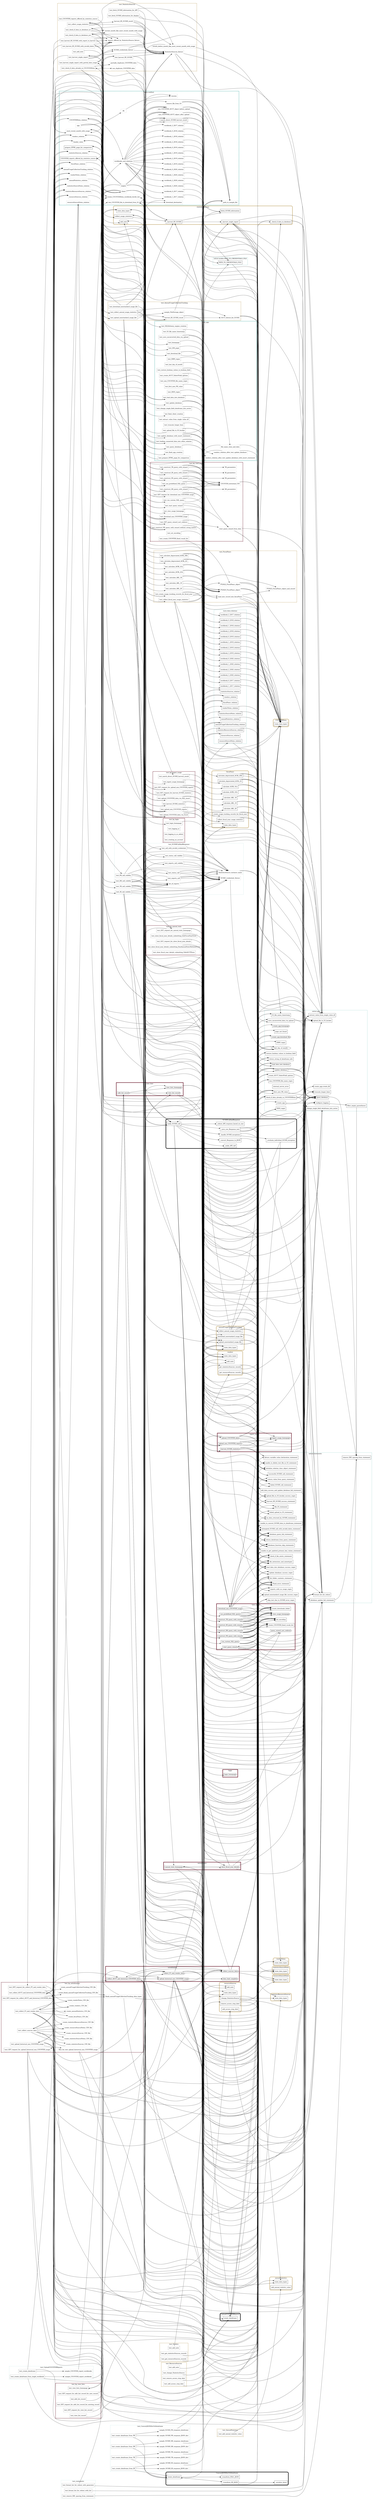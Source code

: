 digraph package_dependencies {
    graph [rankdir="LR"]

    /* Cluster Types
        Rounded = Class
        Dahsed = Test module

        Gold outline = Relation
        Garnet outline = Blueprint
        Blue outline = Module collecting general functions
    */
    /* Node Types
        Box = Function
        Cds = Route function
        Folder = Function connecting to S3
        Cylinder = Function connecting to MySQL/SQLAlchemy
        
        Dashed = Test function
        Dotted = Fixture function
    */


    /* *** All Functions *** */

    subgraph cluster_fiscalYears {
        label="fiscalYears"
        style="rounded"
        color="#ceb888"
        penwidth=5

        state_data_types_in_fiscalYears [
            label="state_data_types"
            shape="box"
        ]
        calculate_depreciated_ACRL_60b [shape="box"]
        calculate_depreciated_ACRL_63 [shape="box"]
        calculate_ACRL_61a [shape="box"]
        calculate_ACRL_61b [shape="box"]
        calculate_ARL_18 [shape="box"]
        calculate_ARL_19 [shape="box"]
        calculate_ARL_20 [shape="box"]
        create_usage_tracking_records_for_fiscal_year [shape="box"]
        collect_fiscal_year_usage_statistics [shape="box"]
    }
    calculate_depreciated_ACRL_60b -> return_value_from_query_statement
    calculate_depreciated_ACRL_60b -> database_query_fail_statement
    calculate_depreciated_ACRL_60b -> query_database
    calculate_depreciated_ACRL_60b -> extract_value_from_single_value_df
    calculate_depreciated_ACRL_63 -> return_value_from_query_statement
    calculate_depreciated_ACRL_63 -> database_query_fail_statement
    calculate_depreciated_ACRL_63 -> query_database
    calculate_depreciated_ACRL_63 -> extract_value_from_single_value_df
    calculate_ACRL_61a -> return_value_from_query_statement
    calculate_ACRL_61a -> database_query_fail_statement
    calculate_ACRL_61a -> query_database
    calculate_ACRL_61a -> extract_value_from_single_value_df
    calculate_ACRL_61b -> return_value_from_query_statement
    calculate_ACRL_61b -> database_query_fail_statement
    calculate_ACRL_61b -> query_database
    calculate_ACRL_61b -> extract_value_from_single_value_df
    calculate_ARL_18 -> return_value_from_query_statement
    calculate_ARL_18 -> database_query_fail_statement
    calculate_ARL_18 -> query_database
    calculate_ARL_18 -> extract_value_from_single_value_df
    calculate_ARL_19 -> return_value_from_query_statement
    calculate_ARL_19 -> database_query_fail_statement
    calculate_ARL_19 -> query_database
    calculate_ARL_19 -> extract_value_from_single_value_df
    calculate_ARL_20 -> return_value_from_query_statement
    calculate_ARL_20 -> database_query_fail_statement
    calculate_ARL_20 -> query_database
    calculate_ARL_20 -> extract_value_from_single_value_df
    create_usage_tracking_records_for_fiscal_year -> state_data_types_in_annualUsageCollectionTracking
    create_usage_tracking_records_for_fiscal_year -> return_dataframe_from_query_statement
    create_usage_tracking_records_for_fiscal_year -> database_query_fail_statement
    create_usage_tracking_records_for_fiscal_year -> query_database
    create_usage_tracking_records_for_fiscal_year -> load_data_into_database
    create_usage_tracking_records_for_fiscal_year -> return_string_of_dataframe_info
    collect_fiscal_year_usage_statistics -> _harvest_R5_SUSHI
    collect_fiscal_year_usage_statistics -> format_list_for_stdout
    collect_fiscal_year_usage_statistics -> unable_to_get_updated_primary_key_values_statement
    collect_fiscal_year_usage_statistics -> database_query_fail_statement
    collect_fiscal_year_usage_statistics -> add_data_success_and_update_database_fail_statement
    collect_fiscal_year_usage_statistics -> harvest_R5_SUSHI_success_statement
    collect_fiscal_year_usage_statistics -> load_data_into_database_success_regex
    collect_fiscal_year_usage_statistics -> update_database_success_regex
    collect_fiscal_year_usage_statistics -> query_database
    collect_fiscal_year_usage_statistics -> load_data_into_database
    collect_fiscal_year_usage_statistics -> update_database
    collect_fiscal_year_usage_statistics -> first_new_PK_value


    subgraph cluster_annualStatistics {
        label="annualStatistics"
        style="rounded"
        color="#ceb888"
        penwidth=5

        state_data_types_in_annualStatistics [
            label="state_data_types"
            shape="box"
        ]
        add_annual_statistic_value [shape="box"]
    }


    subgraph cluster_vendors {
        label="vendors"
        style="rounded"
        color="#ceb888"
        penwidth=5

        state_data_types_in_vendors [
            label="state_data_types"
            shape="box"
        ]
        get_statisticsSources_records [shape="box"]
        get_resourceSources_records [shape="box"]
        add_note_in_vendors [
            label="add_note"
            shape="box"
        ]
    }
    get_statisticsSources_records -> return_dataframe_from_query_statement
    get_statisticsSources_records -> database_query_fail_statement
    get_statisticsSources_records -> query_database
    get_resourceSources_records -> return_dataframe_from_query_statement
    get_resourceSources_records -> database_query_fail_statement
    get_resourceSources_records -> query_database


    subgraph cluster_vendorNotes {
        label="vendorNotes"
        style="rounded"
        color="#ceb888"
        penwidth=5

        state_data_types_in_vendorNotes [
            label="state_data_types"
            shape="box"
        ]
    }


    subgraph cluster_statisticsSources {
        label="statisticsSources"
        style="rounded"
        color="#ceb888"
        penwidth=5

        state_data_types_in_statisticsSources [
            label="state_data_types"
            shape="box"
        ]
        fetch_SUSHI_information [shape="box"]
        _harvest_R5_SUSHI [shape="box"]
        _harvest_single_report [shape="box"]
        _check_if_data_in_database [shape="box"]
        collect_usage_statistics [shape="box"]
        add_note_in_statisticsSources [
            label="add_note"
            shape="box"
        ]
    }
    fetch_SUSHI_information -> PATH_TO_CREDENTIALS_FILE
    _harvest_R5_SUSHI -> fetch_SUSHI_information
    _harvest_R5_SUSHI -> _harvest_single_report
    _harvest_R5_SUSHI -> make_SUSHI_call
    _harvest_R5_SUSHI -> successful_SUSHI_call_statement
    _harvest_R5_SUSHI -> attempted_SUSHI_call_with_invalid_dates_statement
    _harvest_R5_SUSHI -> failed_SUSHI_call_statement
    _harvest_R5_SUSHI -> reports_with_no_usage_regex
    _harvest_single_report -> state_data_types_in_COUNTERData
    _harvest_single_report -> _check_if_data_in_database
    _harvest_single_report -> make_SUSHI_call
    _harvest_single_report -> unable_to_convert_SUSHI_data_to_dataframe_statement
    _harvest_single_report -> failed_upload_to_S3_statement
    _harvest_single_report -> upload_file_to_S3_bucket_success_regex
    _harvest_single_report -> no_data_returned_by_SUSHI_statement
    _harvest_single_report -> reports_with_no_usage_regex
    _harvest_single_report -> upload_file_to_S3_bucket
    _harvest_single_report -> return_string_of_dataframe_info
    _harvest_single_report -> save_unconverted_data_via_upload
    _harvest_single_report -> S3_file_name_timestamp
    _harvest_single_report -> last_day_of_month
    _harvest_single_report -> create_dataframe_in_ConvertJSONDictToDataframe
    _check_if_data_in_database -> return_value_from_query_statement
    _check_if_data_in_database -> database_query_fail_statement
    _check_if_data_in_database -> query_database
    _check_if_data_in_database -> extract_value_from_single_value_df
    collect_usage_statistics -> _harvest_R5_SUSHI
    collect_usage_statistics -> unable_to_get_updated_primary_key_values_statement
    collect_usage_statistics -> harvest_R5_SUSHI_success_statement
    collect_usage_statistics -> load_data_into_database
    collect_usage_statistics -> first_new_PK_value


    subgraph cluster_statisticsSourceNotes {
        label="statisticsSourceNotes"
        style="rounded"
        color="#ceb888"
        penwidth=5

        state_data_types_in_statisticsSourceNotes [
            label="state_data_types"
            shape="box"
        ]
    }


    subgraph cluster_resourceSources {
        label="resourceSources"
        style="rounded"
        color="#ceb888"
        penwidth=5

        state_data_types_in_resourceSources [
            label="state_data_types"
            shape="box"
        ]
        add_access_stop_date [shape="box"]
        remove_access_stop_date [shape="box"]
        change_StatisticsSource [shape="box"]
        add_note_in_resourceSources [
            label="add_note"
            shape="box"
        ]
    }
    add_access_stop_date -> database_update_fail_statement
    add_access_stop_date -> update_database_success_regex
    add_access_stop_date -> update_database
    remove_access_stop_date -> database_update_fail_statement
    remove_access_stop_date -> update_database_success_regex
    remove_access_stop_date -> update_database
    change_StatisticsSource -> state_data_types_in_statisticsResourceSources
    change_StatisticsSource -> database_query_fail_statement
    change_StatisticsSource -> database_update_fail_statement
    change_StatisticsSource -> update_database_success_regex
    change_StatisticsSource -> query_database
    change_StatisticsSource -> load_data_into_database
    change_StatisticsSource -> update_database


    subgraph cluster_resourceSourceNotes {
        label="resourceSourceNotes"
        style="rounded"
        color="#ceb888"
        penwidth=5

        state_data_types_in_resourceSourceNotes [
            label="state_data_types"
            shape="box"
        ]
    }


    subgraph cluster_statisticsResourceSources {
        label="statisticsResourceSources"
        style="rounded"
        color="#ceb888"
        penwidth=5

        state_data_types_in_statisticsResourceSources [
            label="state_data_types"
            shape="box"
        ]
    }


    subgraph cluster_annualUsageCollectionTracking {
        label="annualUsageCollectionTracking"
        style="rounded"
        color="#ceb888"
        penwidth=5

        state_data_types_in_annualUsageCollectionTracking [
            label="state_data_types"
            shape="box"
        ]
        collect_annual_usage_statistics [shape="box"]
        upload_nonstandard_usage_file [shape="box"]
        download_nonstandard_usage_file [shape="folder"]
    }
    collect_annual_usage_statistics -> _harvest_R5_SUSHI
    collect_annual_usage_statistics -> initialize_relation_class_object_statement
    collect_annual_usage_statistics -> unable_to_get_updated_primary_key_values_statement
    collect_annual_usage_statistics -> return_value_from_query_statement
    collect_annual_usage_statistics -> database_query_fail_statement
    collect_annual_usage_statistics -> add_data_success_and_update_database_fail_statement
    collect_annual_usage_statistics -> harvest_R5_SUSHI_success_statement
    collect_annual_usage_statistics -> load_data_into_database_success_regex
    collect_annual_usage_statistics -> update_database_success_regex
    collect_annual_usage_statistics -> query_database
    collect_annual_usage_statistics -> load_data_into_database
    collect_annual_usage_statistics -> update_database
    collect_annual_usage_statistics -> first_new_PK_value
    upload_nonstandard_usage_file -> file_extensions_and_mimetypes
    upload_nonstandard_usage_file -> file_IO_statement
    upload_nonstandard_usage_file -> failed_upload_to_S3_statement
    upload_nonstandard_usage_file -> upload_file_to_S3_bucket_success_regex
    upload_nonstandard_usage_file -> add_data_success_and_update_database_fail_statement
    upload_nonstandard_usage_file -> update_database_success_regex
    upload_nonstandard_usage_file -> upload_file_to_S3_bucket
    upload_nonstandard_usage_file -> update_database
    download_nonstandard_usage_file -> file_IO_statement


    subgraph cluster_COUNTERData {
        label="COUNTERData"
        style="rounded"
        color="#ceb888"
        penwidth=5

        state_data_types_in_COUNTERData [
            label="state_data_types"
            shape="box"
        ]
    }


    subgraph cluster_SUSHICallAndResponse {
        label="SUSHICallAndResponse"
        style="rounded"
        penwidth=5

        make_SUSHI_call [shape="box"]
        _make_API_call [shape="box"]
        _convert_Response_to_JSON [shape="box"]
        _save_raw_Response_text [shape="box"]
        _handle_SUSHI_exceptions [shape="box"]
        _evaluate_individual_SUSHI_exception [shape="box"]
        _stdout_API_response_based_on_size [shape="box"]
    }
    make_SUSHI_call -> _make_API_call
    make_SUSHI_call -> _convert_Response_to_JSON
    make_SUSHI_call -> _save_raw_Response_text
    make_SUSHI_call -> _handle_SUSHI_exceptions
    make_SUSHI_call -> _stdout_API_response_based_on_size
    make_SUSHI_call -> format_list_for_stdout
    make_SUSHI_call -> upload_file_to_S3_bucket_success_regex
    make_SUSHI_call -> failed_SUSHI_call_statement
    make_SUSHI_call -> no_data_returned_by_SUSHI_statement
    _convert_Response_to_JSON -> failed_SUSHI_call_statement
    _save_raw_Response_text -> file_IO_statement
    _save_raw_Response_text -> upload_file_to_S3_bucket_success_regex
    _save_raw_Response_text -> database_query_fail_statement
    _save_raw_Response_text -> query_database
    _save_raw_Response_text -> save_unconverted_data_via_upload
    _save_raw_Response_text -> extract_value_from_single_value_df
    _save_raw_Response_text -> S3_file_name_timestamp
    _handle_SUSHI_exceptions -> _evaluate_individual_SUSHI_exception
    _handle_SUSHI_exceptions -> format_list_for_stdout
    _evaluate_individual_SUSHI_exception -> add_note_in_statisticsSources
    _evaluate_individual_SUSHI_exception -> database_query_fail_statement
    _evaluate_individual_SUSHI_exception -> query_database


    subgraph cluster_UploadCOUNTERReports {
        label="UploadCOUNTERReports"
        style="rounded"
        penwidth=5

        create_dataframe_in_UploadCOUNTERReports [
            label="create_dataframe"
            shape="box"
        ]
    }
    create_dataframe_in_UploadCOUNTERReports -> state_data_types_in_COUNTERData
    create_dataframe_in_UploadCOUNTERReports -> return_string_of_dataframe_info
    create_dataframe_in_UploadCOUNTERReports -> ISSN_regex


    subgraph cluster_ConvertJSONDictToDataframe {
        label="ConvertJSONDictToDataframe"
        style="rounded"
        penwidth=5

        create_dataframe_in_ConvertJSONDictToDataframe [
            label="create_dataframe"
            shape="box"
        ]
        _transform_R5_JSON [shape="box"]
        _transform_R5b1_JSON [shape="box"]
        _serialize_dates [shape="box"]
    }
    create_dataframe_in_ConvertJSONDictToDataframe -> _transform_R5_JSON
    create_dataframe_in_ConvertJSONDictToDataframe -> _transform_R5b1_JSON
    _transform_R5_JSON -> _serialize_dates
    _transform_R5_JSON -> return_string_of_dataframe_info
    _transform_R5_JSON -> ISSN_regex


    subgraph cluster_annual_stats {
        label="annual_stats"
        color="#782f40"
        penwidth=5

        annual_stats_homepage [shape="cds"]
        show_fiscal_year_details [shape="cds"]
    }
    annual_stats_homepage -> show_fiscal_year_details
    annual_stats_homepage -> Flask_error_statement
    annual_stats_homepage -> database_query_fail_statement
    annual_stats_homepage -> query_database
    show_fiscal_year_details -> annual_stats_homepage
    show_fiscal_year_details -> state_data_types_in_fiscalYears
    show_fiscal_year_details -> state_data_types_in_annualUsageCollectionTracking
    show_fiscal_year_details -> Flask_error_statement
    show_fiscal_year_details -> database_query_fail_statement
    show_fiscal_year_details -> query_database


    subgraph cluster_ingest_usage {
        label="ingest_usage"
        color="#782f40"
        penwidth=5

        ingest_usage_homepage [shape="cds"]
        upload_COUNTER_data [shape="cds"]
        harvest_SUSHI_statistics [shape="cds"]
        upload_non_COUNTER_reports [shape="cds"]
    }
    upload_COUNTER_data -> ingest_usage_homepage
    upload_COUNTER_data -> create_dataframe_in_UploadCOUNTERReports
    upload_COUNTER_data -> format_list_for_stdout
    upload_COUNTER_data -> unable_to_convert_SUSHI_data_to_dataframe_statement
    upload_COUNTER_data -> unable_to_get_updated_primary_key_values_statement
    upload_COUNTER_data -> Flask_error_statement
    upload_COUNTER_data -> database_update_fail_statement
    upload_COUNTER_data -> update_database_success_regex
    upload_COUNTER_data -> load_data_into_database
    upload_COUNTER_data -> update_database
    upload_COUNTER_data -> first_new_PK_value
    upload_COUNTER_data -> check_if_data_already_in_COUNTERData
    upload_COUNTER_data -> truncate_longer_lines
    harvest_SUSHI_statistics -> ingest_usage_homepage
    harvest_SUSHI_statistics -> collect_usage_statistics
    harvest_SUSHI_statistics -> initialize_relation_class_object_statement
    harvest_SUSHI_statistics -> Flask_error_statement
    harvest_SUSHI_statistics -> database_query_fail_statement
    harvest_SUSHI_statistics -> query_database
    upload_non_COUNTER_reports -> ingest_usage_homepage
    upload_non_COUNTER_reports -> upload_nonstandard_usage_file
    collect_AUCT_and_historical_COUNTER_data -> unable_to_convert_SUSHI_data_to_dataframe_statement
    upload_non_COUNTER_reports -> Flask_error_statement
    upload_non_COUNTER_reports -> upload_nonstandard_usage_file_success_regex
    upload_non_COUNTER_reports -> database_query_fail_statement
    upload_non_COUNTER_reports -> query_database
    upload_non_COUNTER_reports -> create_AUCT_SelectField_options


    subgraph cluster_initialization {
        label="initialization"
        color="#782f40"
        penwidth=5

        collect_FY_and_vendor_data [shape="cds"]
        collect_sources_data [shape="cds"]
        collect_AUCT_and_historical_COUNTER_data [shape="cds"]
        upload_historical_non_COUNTER_usage [shape="cds"]
        data_load_complete [shape="cds"]
    }
    collect_FY_and_vendor_data -> collect_sources_data
    collect_FY_and_vendor_data -> state_data_types_in_fiscalYears
    collect_FY_and_vendor_data -> state_data_types_in_annualStatistics
    collect_FY_and_vendor_data -> state_data_types_in_vendors
    collect_FY_and_vendor_data -> state_data_types_in_vendorNotes
    collect_FY_and_vendor_data -> Flask_error_statement
    collect_FY_and_vendor_data -> load_data_into_database_success_regex
    collect_FY_and_vendor_data -> load_data_into_database
    collect_FY_and_vendor_data -> first_new_PK_value
    collect_sources_data -> collect_AUCT_and_historical_COUNTER_data
    collect_sources_data -> state_data_types_in_statisticsSources
    collect_sources_data -> state_data_types_in_statisticsSourceNotes
    collect_sources_data -> state_data_types_in_resourceSources
    collect_sources_data -> state_data_types_in_resourceSourceNotes
    collect_sources_data -> Flask_error_statement
    collect_sources_data -> load_data_into_database_success_regex
    collect_sources_data -> load_data_into_database
    collect_sources_data -> first_new_PK_value
    collect_AUCT_and_historical_COUNTER_data -> collect_FY_and_vendor_data
    collect_AUCT_and_historical_COUNTER_data -> collect_sources_data
    collect_AUCT_and_historical_COUNTER_data -> upload_historical_non_COUNTER_usage
    collect_AUCT_and_historical_COUNTER_data -> state_data_types_in_annualUsageCollectionTracking
    collect_AUCT_and_historical_COUNTER_data -> create_dataframe_in_UploadCOUNTERReports
    collect_AUCT_and_historical_COUNTER_data -> format_list_for_stdout
    upload_historical_non_COUNTER_usage -> initialize_relation_class_object_statement
    collect_AUCT_and_historical_COUNTER_data -> unable_to_get_updated_primary_key_values_statement
    collect_AUCT_and_historical_COUNTER_data -> Flask_error_statement
    collect_AUCT_and_historical_COUNTER_data -> return_dataframe_from_query_statement
    collect_AUCT_and_historical_COUNTER_data -> database_query_fail_statement
    collect_AUCT_and_historical_COUNTER_data -> load_data_into_database_success_regex
    collect_AUCT_and_historical_COUNTER_data -> update_database_success_regex
    collect_AUCT_and_historical_COUNTER_data -> query_database
    collect_AUCT_and_historical_COUNTER_data -> load_data_into_database
    collect_AUCT_and_historical_COUNTER_data -> update_database
    collect_AUCT_and_historical_COUNTER_data -> first_new_PK_value
    collect_AUCT_and_historical_COUNTER_data -> check_if_data_already_in_COUNTERData
    upload_historical_non_COUNTER_usage -> data_load_complete
    upload_historical_non_COUNTER_usage -> upload_nonstandard_usage_file
    upload_historical_non_COUNTER_usage -> Flask_error_statement
    upload_historical_non_COUNTER_usage -> upload_nonstandard_usage_file_success_regex
    upload_historical_non_COUNTER_usage -> database_query_fail_statement
    upload_historical_non_COUNTER_usage -> query_database
    upload_historical_non_COUNTER_usage -> create_AUCT_SelectField_options
    upload_historical_non_COUNTER_usage -> non_COUNTER_file_name_regex


    subgraph cluster_login {
        label="login"
        color="#782f40"
        penwidth=5

        login_homepage [shape="cds"]
    }


    subgraph cluster_view_lists {
        label="view_lists"
        color="#782f40"
        penwidth=5

        view_lists_homepage [shape="cds"]
        view_list_record [shape="cds"]
        edit_list_record [shape="cds"]
    }
    view_lists_homepage -> Flask_error_statement
    view_lists_homepage -> database_query_fail_statement
    view_lists_homepage -> query_database
    edit_list_record -> view_lists_homepage
    edit_list_record -> view_list_record
    edit_list_record -> Flask_error_statement
    edit_list_record -> database_query_fail_statement
    edit_list_record -> query_database
    view_list_record -> add_note_in_resourceSources
    view_list_record -> add_note_in_statisticsSources
    view_list_record -> add_note_in_vendors
    view_list_record -> Flask_error_statement
    view_list_record -> query_database


    subgraph cluster_view_usage {
        label="view_usage"
        color="#782f40"
        penwidth=5

        create_COUNTER_fixed_vocab_list [shape="box"]
        set_encoding [shape="box"]
        create_downloads_folder [shape="box"]
        view_usage_homepage [shape="cds"]
        run_custom_SQL_query [shape="cds"]
        use_predefined_SQL_query [shape="cds"]
        start_query_wizard [shape="cds"]
        query_wizard_sort_redirect [shape="cds"]
        construct_PR_query_with_wizard [shape="cds"]
        construct_DR_query_with_wizard [shape="cds"]
        construct_TR_query_with_wizard [shape="cds"]
        construct_IR_query_with_wizard [shape="cds"]
        download_non_COUNTER_usage [shape="cds"]
    }
    run_custom_SQL_query -> set_encoding
    run_custom_SQL_query -> create_downloads_folder
    run_custom_SQL_query -> view_usage_homepage
    run_custom_SQL_query -> file_extensions_and_mimetypes
    run_custom_SQL_query -> Flask_error_statement
    run_custom_SQL_query -> list_folder_contents_statement
    run_custom_SQL_query -> check_if_file_exists_statement
    run_custom_SQL_query -> database_query_fail_statement
    run_custom_SQL_query -> query_database
    use_predefined_SQL_query -> set_encoding
    use_predefined_SQL_query -> create_downloads_folder
    use_predefined_SQL_query -> view_usage_homepage
    use_predefined_SQL_query -> file_extensions_and_mimetypes
    use_predefined_SQL_query -> Flask_error_statement
    use_predefined_SQL_query -> list_folder_contents_statement
    use_predefined_SQL_query -> check_if_file_exists_statement
    use_predefined_SQL_query -> database_query_fail_statement
    use_predefined_SQL_query -> attempted_SUSHI_call_with_invalid_dates_statement
    use_predefined_SQL_query -> query_database
    use_predefined_SQL_query -> last_day_of_month
    start_query_wizard -> view_usage_homepage
    start_query_wizard -> query_wizard_sort_redirect
    start_query_wizard -> Flask_error_statement
    start_query_wizard -> database_query_fail_statement
    start_query_wizard -> query_database
    start_query_wizard -> last_day_of_month
    query_wizard_sort_redirect -> start_query_wizard
    query_wizard_sort_redirect -> Flask_error_statement
    query_wizard_sort_redirect -> attempted_SUSHI_call_with_invalid_dates_statement
    construct_PR_query_with_wizard -> create_COUNTER_fixed_vocab_list
    construct_PR_query_with_wizard -> set_encoding
    construct_PR_query_with_wizard -> create_downloads_folder
    construct_PR_query_with_wizard -> view_usage_homepage
    construct_PR_query_with_wizard -> file_extensions_and_mimetypes
    construct_PR_query_with_wizard -> Flask_error_statement
    construct_PR_query_with_wizard -> list_folder_contents_statement
    construct_PR_query_with_wizard -> check_if_file_exists_statement
    construct_PR_query_with_wizard -> database_query_fail_statement
    construct_PR_query_with_wizard -> query_database
    construct_PR_query_with_wizard -> return_string_of_dataframe_info
    construct_DR_query_with_wizard -> create_COUNTER_fixed_vocab_list
    construct_DR_query_with_wizard -> set_encoding
    construct_DR_query_with_wizard -> create_downloads_folder
    construct_DR_query_with_wizard -> view_usage_homepage
    construct_DR_query_with_wizard -> file_extensions_and_mimetypes
    construct_DR_query_with_wizard -> Flask_error_statement
    construct_DR_query_with_wizard -> list_folder_contents_statement
    construct_DR_query_with_wizard -> check_if_file_exists_statement
    construct_DR_query_with_wizard -> database_query_fail_statement
    construct_DR_query_with_wizard -> query_database
    construct_DR_query_with_wizard -> return_string_of_dataframe_info
    construct_TR_query_with_wizard -> create_COUNTER_fixed_vocab_list
    construct_TR_query_with_wizard -> set_encoding
    construct_TR_query_with_wizard -> create_downloads_folder
    construct_TR_query_with_wizard -> view_usage_homepage
    construct_TR_query_with_wizard -> file_extensions_and_mimetypes
    construct_TR_query_with_wizard -> Flask_error_statement
    construct_TR_query_with_wizard -> list_folder_contents_statement
    construct_TR_query_with_wizard -> check_if_file_exists_statement
    construct_TR_query_with_wizard -> database_query_fail_statement
    construct_TR_query_with_wizard -> query_database
    construct_TR_query_with_wizard -> return_string_of_dataframe_info
    construct_IR_query_with_wizard -> create_COUNTER_fixed_vocab_list
    construct_IR_query_with_wizard -> set_encoding
    construct_IR_query_with_wizard -> create_downloads_folder
    construct_IR_query_with_wizard -> view_usage_homepage
    construct_IR_query_with_wizard -> file_extensions_and_mimetypes
    construct_IR_query_with_wizard -> Flask_error_statement
    construct_IR_query_with_wizard -> list_folder_contents_statement
    construct_IR_query_with_wizard -> check_if_file_exists_statement
    construct_IR_query_with_wizard -> database_query_fail_statement
    construct_IR_query_with_wizard -> query_database
    construct_IR_query_with_wizard -> return_string_of_dataframe_info
    download_non_COUNTER_usage -> create_downloads_folder
    download_non_COUNTER_usage -> view_usage_homepage
    download_non_COUNTER_usage -> state_data_types_in_annualUsageCollectionTracking
    download_non_COUNTER_usage -> download_nonstandard_usage_file
    download_non_COUNTER_usage -> file_extensions_and_mimetypes
    download_non_COUNTER_usage -> Flask_error_statement
    download_non_COUNTER_usage -> list_folder_contents_statement
    download_non_COUNTER_usage -> check_if_file_exists_statement
    download_non_COUNTER_usage -> database_query_fail_statement
    download_non_COUNTER_usage -> query_database
    download_non_COUNTER_usage -> create_AUCT_SelectField_options
    download_non_COUNTER_usage -> restore_boolean_values_to_boolean_field
    download_non_COUNTER_usage -> non_COUNTER_file_name_regex


    subgraph cluster_PATH_TO_CREDENTIALS_FILE {
        label="nolcat.models.PATH_TO_CREDENTIALS_FILE"
        color="#5cb8b2"

        PATH_TO_CREDENTIALS_FILE [shape="box"]
    }
    PATH_TO_CREDENTIALS_FILE -> check_if_file_exists_statement


    subgraph cluster_app {
        label="nolcat.app"
        color="#5cb8b2"

        filter_empty_parentheses [shape="box"]
        configure_logging [shape="box"]
        page_not_found [shape="box"]
        internal_server_error [shape="box"]
        create_app [shape="box"]
        "create_app.create_db" [shape="box"]
        "create_app.homepage" [shape="cds"]
        "create_app.download_file" [shape="cds"]
        first_new_PK_value [shape="box"]
        return_string_of_dataframe_info [shape="box"]
        change_single_field_dataframe_into_series [shape="box"]
        restore_boolean_values_to_boolean_field [shape="box"]
        upload_file_to_S3_bucket [shape="folder"]
        create_AUCT_SelectField_options [shape="box"]
        load_data_into_database [shape="cylinder"]
        query_database [shape="cylinder"]
        check_if_data_already_in_COUNTERData [shape="box"]
        truncate_longer_lines [shape="box"]
        update_database [shape="cylinder"]
        save_unconverted_data_via_upload [shape="box"]
        ISSN_regex [shape="box"]
        ISBN_regex [shape="box"]
        last_day_of_month
        extract_value_from_single_value_df [shape="box"]
        S3_file_name_timestamp [shape="box"]
        non_COUNTER_file_name_regex [shape="box"]
    }
    filter_empty_parentheses -> remove_IDE_spacing_from_statement
    configure_logging -> filter_empty_parentheses
    create_app -> "create_app.create_db"
    create_app -> configure_logging
    "create_app.download_file" -> file_extensions_and_mimetypes
    first_new_PK_value -> return_value_from_query_statement
    first_new_PK_value -> database_query_fail_statement
    first_new_PK_value -> query_database
    first_new_PK_value -> extract_value_from_single_value_df
    create_AUCT_SelectField_options -> change_single_field_dataframe_into_series
    query_database -> remove_IDE_spacing_from_statement
    check_if_data_already_in_COUNTERData -> format_list_for_stdout
    check_if_data_already_in_COUNTERData -> return_value_from_query_statement
    check_if_data_already_in_COUNTERData -> database_query_fail_statement
    check_if_data_already_in_COUNTERData -> query_database
    check_if_data_already_in_COUNTERData -> extract_value_from_single_value_df
    update_database -> remove_IDE_spacing_from_statement
    update_database -> database_query_fail_statement
    update_database -> query_database
    update_database -> truncate_longer_lines
    update_database -> extract_value_from_single_value_df
    save_unconverted_data_via_upload -> format_list_for_stdout
    save_unconverted_data_via_upload -> upload_file_to_S3_bucket


    subgraph cluster_statements {
        label="nolcat.statements"
        color="#5cb8b2"

        file_extensions_and_mimetypes [shape="box"]
        format_list_for_stdout [shape="box"]
        remove_IDE_spacing_from_statement [shape="box"]
        initialize_relation_class_object_statement [shape="box"]
        fixture_variable_value_declaration_statement [shape="box"]
        unable_to_convert_SUSHI_data_to_dataframe_statement [shape="box"]
        unable_to_get_updated_primary_key_values_statement [shape="box"]
        Flask_error_statement [shape="box"]
        file_IO_statement [shape="box"]
        list_folder_contents_statement [shape="box"]
        check_if_file_exists_statement [shape="box"]
        failed_upload_to_S3_statement [shape="box"]
        unable_to_delete_test_file_in_S3_statement [shape="box"]
        upload_file_to_S3_bucket_success_regex [shape="box"]
        upload_nonstandard_usage_file_success_regex [shape="box"]
        return_value_from_query_statement [shape="box"]
        return_dataframe_from_query_statement [shape="box"]
        database_query_fail_statement [shape="box"]
        database_update_fail_statement [shape="box"]
        add_data_success_and_update_database_fail_statement [shape="box"]
        database_function_skip_statements [shape="box"]
        load_data_into_database_success_regex [shape="box"]
        update_database_success_regex [shape="box"]
        successful_SUSHI_call_statement [shape="box"]
        harvest_R5_SUSHI_success_statement [shape="box"]
        failed_SUSHI_call_statement [shape="box"]
        no_data_returned_by_SUSHI_statement [shape="box"]
        attempted_SUSHI_call_with_invalid_dates_statement [shape="box"]
        reports_with_no_usage_regex [shape="box"]
        skip_test_due_to_SUSHI_error_regex [shape="box"]
    }
    list_folder_contents_statement -> format_list_for_stdout
    database_update_fail_statement -> remove_IDE_spacing_from_statement
    add_data_success_and_update_database_fail_statement -> database_update_fail_statement


    subgraph cluster_relations {
        label="tests.data.relations"
        color="#5cb8b2"

        fiscalYears_relation_in_relations [
            label="fiscalYears_relation"
            shape="box"
        ]
        annualStatistics_relation_in_relations [
            label="annualStatistics_relation"
            shape="box"
        ]
        vendors_relation_in_relations [
            label="vendors_relation"
            shape="box"
        ]
        vendorNotes_relation_in_relations [
            label="vendorNotes_relation"
            shape="box"
        ]
        statisticsSources_relation_in_relations [
            label="statisticsSources_relation"
            shape="box"
        ]
        statisticsSourceNotes_relation_in_relations [
            label="statisticsSourceNotes_relation"
            shape="box"
        ]
        resourceSources_relation_in_relations [
            label="resourceSources_relation"
            shape="box"
        ]
        resourceSourceNotes_relation_in_relations [
            label="resourceSourceNotes_relation"
            shape="box"
        ]
        statisticsResourceSources_relation_in_relations [
            label="statisticsResourceSources_relation"
            shape="box"
        ]
        annualUsageCollectionTracking_relation_in_relations [
            label="annualUsageCollectionTracking_relation"
            shape="box"
        ]
        workbook_0_2017_relation_in_relations [
            label="workbook_0_2017_relation"
            shape="box"
        ]
        workbook_1_2017_relation_in_relations [
            label="workbook_1_2017_relation"
            shape="box"
        ]
        workbook_2_2017_relation_in_relations [
            label="workbook_2_2017_relation"
            shape="box"
        ]
        workbook_0_2018_relation_in_relations [
            label="workbook_0_2018_relation"
            shape="box"
        ]
        workbook_1_2018_relation_in_relations [
            label="workbook_1_2018_relation"
            shape="box"
        ]
        workbook_2_2018_relation_in_relations [
            label="workbook_2_2018_relation"
            shape="box"
        ]
        workbook_0_2019_relation_in_relations [
            label="workbook_0_2019_relation"
            shape="box"
        ]
        workbook_1_2019_relation_in_relations [
            label="workbook_1_2019_relation"
            shape="box"
        ]
        workbook_2_2019_relation_in_relations [
            label="workbook_2_2019_relation"
            shape="box"
        ]
        workbook_3_2019_relation_in_relations [
            label="workbook_3_2019_relation"
            shape="box"
        ]
        workbook_0_2020_relation_in_relations [
            label="workbook_0_2020_relation"
            shape="box"
        ]
        workbook_1_2020_relation_in_relations [
            label="workbook_1_2020_relation"
            shape="box"
        ]
        workbook_2_2020_relation_in_relations [
            label="workbook_2_2020_relation"
            shape="box"
        ]
        workbook_3_2020_relation_in_relations [
            label="workbook_3_2020_relation"
            shape="box"
        ]
    }
    fiscalYears_relation_in_relations -> state_data_types_in_fiscalYears
    annualStatistics_relation_in_relations -> state_data_types_in_annualStatistics
    vendors_relation_in_relations -> state_data_types_in_vendors
    vendorNotes_relation_in_relations -> state_data_types_in_vendorNotes
    statisticsSources_relation_in_relations -> state_data_types_in_statisticsSources
    statisticsSourceNotes_relation_in_relations -> state_data_types_in_statisticsSourceNotes
    resourceSources_relation_in_relations -> state_data_types_in_resourceSources
    resourceSourceNotes_relation_in_relations -> state_data_types_in_resourceSourceNotes
    statisticsResourceSources_relation_in_relations -> state_data_types_in_statisticsResourceSources
    annualUsageCollectionTracking_relation_in_relations -> state_data_types_in_annualUsageCollectionTracking
    workbook_0_2017_relation_in_relations -> state_data_types_in_COUNTERData
    workbook_1_2017_relation_in_relations -> state_data_types_in_COUNTERData
    workbook_2_2017_relation_in_relations -> state_data_types_in_COUNTERData
    workbook_0_2018_relation_in_relations -> state_data_types_in_COUNTERData
    workbook_1_2018_relation_in_relations -> state_data_types_in_COUNTERData
    workbook_2_2018_relation_in_relations -> state_data_types_in_COUNTERData
    workbook_0_2019_relation_in_relations -> state_data_types_in_COUNTERData
    workbook_1_2019_relation_in_relations -> state_data_types_in_COUNTERData
    workbook_2_2019_relation_in_relations -> state_data_types_in_COUNTERData
    workbook_3_2019_relation_in_relations -> state_data_types_in_COUNTERData
    workbook_0_2020_relation_in_relations -> state_data_types_in_COUNTERData
    workbook_1_2020_relation_in_relations -> state_data_types_in_COUNTERData
    workbook_2_2020_relation_in_relations -> state_data_types_in_COUNTERData
    workbook_3_2020_relation_in_relations -> state_data_types_in_COUNTERData


    subgraph cluster_conftest {
        label="tests.conftest"
        style="dashed"
        color="#5cb8b2"
        penwidth=5

        engine [
            shape="cylinder"
            style="dotted"
        ]
        app [
            shape="box"
            style="dotted"
        ]
        client [
            shape="box"
            style="dotted"
        ]
        db [
            shape="box"
            style="dotted"
        ]
        session [
            shape="box"
            style="dotted"
        ]
        fiscalYears_relation_in_conftest [
            label="fiscalYears_relation"
            shape="box"
            style="dotted"
        ]
        annualStatistics_relation_in_conftest [
            label="annualStatistics_relation"
            shape="box"
            style="dotted"
        ]
        vendors_relation_in_conftest [
            label="vendors_relation"
            shape="box"
            style="dotted"
        ]
        vendorNotes_relation_in_conftest [
            label="vendorNotes_relation"
            shape="box"
            style="dotted"
        ]
        statisticsSources_relation_in_conftest [
            label="statisticsSources_relation"
           shape="box"
            style="dotted"
        ]
        statisticsSourceNotes_relation_in_conftest [
            label="statisticsSourceNotes_relation"
            shape="box"
            style="dotted"
        ]
        resourceSources_relation_in_conftest [
            label="resourceSources_relation"
            shape="box"
            style="dotted"
        ]
        resourceSourceNotes_relation_in_conftest [
            label="resourceSourceNotes_relation"
            shape="box"
            style="dotted"
        ]
        statisticsResourceSources_relation_in_conftest [
            label="statisticsResourceSources_relation"
            shape="box"
            style="dotted"
        ]
        annualUsageCollectionTracking_relation_in_conftest [
            label="annualUsageCollectionTracking_relation"
            shape="box"
            style="dotted"
        ]
        workbook_0_2017_relation_in_conftest [
            label="workbook_0_2017_relation"
            shape="box"
            style="dotted"
        ]
        workbook_1_2017_relation_in_conftest [
            label="workbook_1_2017_relation"
            shape="box"
            style="dotted"
        ]
        workbook_2_2017_relation_in_conftest [
            label="workbook_2_2017_relation"
            shape="box"
            style="dotted"
        ]
        workbook_0_2018_relation_in_conftest [
            label="workbook_0_2018_relation"
            shape="box"
            style="dotted"
        ]
        workbook_1_2018_relation_in_conftest [
            label="workbook_1_2018_relation"
            shape="box"
            style="dotted"
        ]
        workbook_2_2018_relation_in_conftest [
            label="workbook_2_2018_relation"
            shape="box"
            style="dotted"
        ]
        workbook_0_2019_relation_in_conftest [
            label="workbook_0_2019_relation"
            shape="box"
            style="dotted"
        ]
        workbook_1_2019_relation_in_conftest [
            label="workbook_1_2019_relation"
            shape="box"
            style="dotted"
        ]
        workbook_2_2019_relation_in_conftest [
            label="workbook_2_2019_relation"
            shape="box"
            style="dotted"
        ]
        workbook_3_2019_relation_in_conftest [
            label="workbook_3_2019_relation"
            shape="box"
            style="dotted"
        ]
        workbook_0_2020_relation_in_conftest [
            label="workbook_0_2020_relation"
            shape="box"
            style="dotted"
        ]
        workbook_1_2020_relation_in_conftest [
            label="workbook_1_2020_relation"
            shape="box"
            style="dotted"
        ]
        workbook_2_2020_relation_in_conftest [
            label="workbook_2_2020_relation"
            shape="box"
            style="dotted"
        ]
        workbook_3_2020_relation_in_conftest [
            label="workbook_3_2020_relation"
            shape="box"
            style="dotted"
        ]
        workbooks_and_relations [
            shape="box"
            style="dotted"
        ]
        create_COUNTERData_workbook_iterdir_list [
            shape="box"
            style="dotted"
        ]
        COUNTERData_relation [
            shape="box"
            style="dotted"
        ]
        download_destination [
            shape="box"
            style="dotted"
        ]
        path_to_sample_file [
            shape="box"
            style="dotted"
        ]
        remove_file_from_S3 [
            shape="folder"
            style="dotted"
        ]
        non_COUNTER_AUCT_object_before_upload [
            shape="folder"
            style="dotted"
        ]
        non_COUNTER_AUCT_object_after_upload [
            shape="box"
            style="dotted"
        ]
        non_COUNTER_file_to_download_from_S3 [
            shape="folder"
            style="dotted"
        ]
        header_value [
            shape="box"
            style="dotted"
        ]
        most_recent_month_with_usage [
            shape="box"
            style="dotted"
        ]
        match_direct_SUSHI_harvest_result [shape="box"]
        COUNTER_reports_offered_by_statistics_source [shape="box"]
        prepare_HTML_page_for_comparison [shape="box"]
    }
    engine -> session
    engine -> non_COUNTER_AUCT_object_before_upload
    engine -> non_COUNTER_AUCT_object_after_upload
    engine -> match_direct_SUSHI_harvest_result
    engine -> harvest_R5_SUSHI_result_in_test_AnnualUsageCollectionTracking
    engine -> test_collect_annual_usage_statistics
    engine -> test_upload_nonstandard_usage_file
    engine -> test_SQLAlchemy_engine_creation
    engine -> test_load_data_into_database
    engine -> test_query_database
    engine -> test_loading_connected_data_into_other_relation
    engine -> test_update_database
    engine -> test_update_database_with_insert_statement
    engine -> test_GET_request_for_annual_stats_homepage
    engine -> test_upload_COUNTER_data_via_Excel
    engine -> test_upload_COUNTER_data_via_SQL_insert
    engine -> test_match_direct_SUSHI_harvest_result
    engine -> test_GET_request_for_harvest_SUSHI_statistics
    engine -> test_harvest_SUSHI_statistics
    engine -> test_GET_request_for_upload_non_COUNTER_reports
    engine -> test_upload_non_COUNTER_reports
    engine -> test_collect_FY_and_vendor_data
    engine -> test_collect_sources_data
    engine -> test_collect_AUCT_and_historical_COUNTER_data
    engine -> test_upload_historical_non_COUNTER_usage
    engine -> test_use_predefined_SQL_query
    engine -> start_query_wizard_form_data
    engine -> test_construct_PR_query_with_wizard
    engine -> test_construct_DR_query_with_wizard
    engine -> test_construct_TR_query_with_wizard
    engine -> test_construct_IR_query_with_wizard
    engine -> test_GET_request_for_download_non_COUNTER_usage
    engine -> FY2020_FiscalYears_object
    engine -> load_new_record_into_fiscalYears
    engine -> test_create_usage_tracking_records_for_fiscal_year
    engine -> FY2022_FiscalYears_object
    engine -> test_collect_fiscal_year_usage_statistics
    engine -> StatisticsSources_fixture
    engine -> test_collect_usage_statistics
    engine -> test_check_if_data_already_in_COUNTERData
    engine -> StatisticsSource_instance_name
    app -> client
    app -> db
    app -> test_flask_app_creation
    app -> create_app
    app -> configure_logging
    client -> test_collect_annual_usage_statistics
    client -> test_upload_nonstandard_usage_file
    client -> test_flask_client_creation
    client -> test_homepage
    client -> test_404_page
    client -> test_download_file
    client -> test_GET_request_for_annual_stats_homepage
    client -> test_ingest_usage_homepage
    client -> test_upload_COUNTER_data_via_Excel
    client -> test_upload_COUNTER_data_via_SQL_insert
    client -> test_GET_request_for_harvest_SUSHI_statistics
    client -> test_harvest_SUSHI_statistics
    client -> test_GET_request_for_upload_non_COUNTER_reports
    client -> test_upload_non_COUNTER_reports
    client -> test_GET_request_for_collect_FY_and_vendor_data
    client -> test_collect_FY_and_vendor_data
    client -> test_collect_sources_data
    client -> test_GET_request_for_collect_AUCT_and_historical_COUNTER_data
    client -> test_collect_AUCT_and_historical_COUNTER_data
    client -> test_GET_request_for_upload_historical_non_COUNTER_usage
    client -> test_upload_historical_non_COUNTER_usage
    client -> test_login_homepage
    client -> test_view_lists_homepage
    client -> test_view_usage_homepage
    client -> test_run_custom_SQL_query
    client -> test_use_predefined_SQL_query
    client -> test_start_query_wizard
    client -> test_GET_query_wizard_sort_redirect
    client -> test_construct_PR_query_with_wizard
    client -> test_construct_DR_query_with_wizard
    client -> test_construct_TR_query_with_wizard
    client -> test_construct_IR_query_with_wizard
    client -> test_construct_PR_query_with_wizard_without_string_match
    client -> test_GET_request_for_download_non_COUNTER_usage
    client -> test_download_non_COUNTER_usage
    client -> test_calculate_depreciated_ACRL_60b
    client -> test_calculate_depreciated_ACRL_63
    client -> test_calculate_ACRL_61a
    client -> test_calculate_ACRL_61b
    client -> test_calculate_ARL_18
    client -> test_calculate_ARL_19
    client -> test_calculate_ARL_20
    client -> test_create_usage_tracking_records_for_fiscal_year
    client -> test_check_if_data_in_database_no
    client -> test_check_if_data_in_database_yes
    client -> test_harvest_single_report
    client -> test_harvest_single_report_with_partial_date_range
    client -> test_harvest_R5_SUSHI
    client -> test_status_call
    client -> test_status_call_validity
    client -> test_reports_call
    client -> test_reports_call_validity
    client -> test_PR_call_validity
    client -> test_DR_call_validity
    client -> test_TR_call_validity
    client -> test_IR_call_validity
    client -> test_call_with_invalid_credentials
    db -> session
    fiscalYears_relation_in_conftest -> fiscalYears_relation_in_relations
    annualStatistics_relation_in_conftest -> annualStatistics_relation_in_relations
    vendors_relation_in_conftest -> vendors_relation_in_relations
    vendorNotes_relation_in_conftest -> vendorNotes_relation_in_relations
    statisticsSources_relation_in_conftest -> statisticsSources_relation_in_relations
    statisticsSourceNotes_relation_in_conftest -> statisticsSourceNotes_relation_in_relations
    resourceSources_relation_in_conftest -> resourceSources_relation_in_relations
    resourceSourceNotes_relation_in_conftest -> resourceSourceNotes_relation_in_relations
    statisticsResourceSources_relation_in_conftest -> statisticsResourceSources_relation_in_relations
    annualUsageCollectionTracking_relation_in_conftest -> annualUsageCollectionTracking_relation_in_relations
    workbook_0_2017_relation_in_conftest -> workbook_0_2017_relation_in_relations
    workbook_1_2017_relation_in_conftest -> workbook_1_2017_relation_in_relations
    workbook_2_2017_relation_in_conftest -> workbook_2_2017_relation_in_relations
    workbook_0_2018_relation_in_conftest -> workbook_0_2018_relation_in_relations
    workbook_1_2018_relation_in_conftest -> workbook_1_2018_relation_in_relations
    workbook_2_2018_relation_in_conftest -> workbook_2_2018_relation_in_relations
    workbook_0_2019_relation_in_conftest -> workbook_0_2019_relation_in_relations
    workbook_1_2019_relation_in_conftest -> workbook_1_2019_relation_in_relations
    workbook_2_2019_relation_in_conftest -> workbook_2_2019_relation_in_relations
    workbook_3_2019_relation_in_conftest -> workbook_3_2019_relation_in_relations
    workbook_0_2020_relation_in_conftest -> workbook_0_2020_relation_in_relations
    workbook_1_2020_relation_in_conftest -> workbook_1_2020_relation_in_relations
    workbook_2_2020_relation_in_conftest -> workbook_2_2020_relation_in_relations
    workbook_3_2020_relation_in_conftest -> workbook_3_2020_relation_in_relations
    workbooks_and_relations -> workbook_0_2017_relation_in_conftest
    workbooks_and_relations -> workbook_1_2017_relation_in_conftest
    workbooks_and_relations -> workbook_2_2017_relation_in_conftest
    workbooks_and_relations -> workbook_0_2018_relation_in_conftest
    workbooks_and_relations -> workbook_1_2018_relation_in_conftest
    workbooks_and_relations -> workbook_2_2018_relation_in_conftest
    workbooks_and_relations -> workbook_0_2019_relation_in_conftest
    workbooks_and_relations -> workbook_1_2019_relation_in_conftest
    workbooks_and_relations -> workbook_2_2019_relation_in_conftest
    workbooks_and_relations -> workbook_3_2019_relation_in_conftest
    workbooks_and_relations -> workbook_0_2020_relation_in_conftest
    workbooks_and_relations -> workbook_1_2020_relation_in_conftest
    workbooks_and_relations -> workbook_2_2020_relation_in_conftest
    workbooks_and_relations -> workbook_3_2020_relation_in_conftest
    COUNTERData_relation -> workbooks_and_relations
    COUNTERData_relation -> create_COUNTERData_workbook_iterdir_list
    remove_file_from_S3 -> path_to_sample_file
    remove_file_from_S3 -> fixture_variable_value_declaration_statement
    remove_file_from_S3 -> unable_to_delete_test_file_in_S3_statement
    non_COUNTER_AUCT_object_before_upload -> path_to_sample_file
    non_COUNTER_AUCT_object_before_upload -> initialize_relation_class_object_statement
    non_COUNTER_AUCT_object_before_upload -> unable_to_delete_test_file_in_S3_statement
    non_COUNTER_AUCT_object_before_upload -> database_function_skip_statements
    non_COUNTER_AUCT_object_before_upload -> query_database
    non_COUNTER_AUCT_object_after_upload -> initialize_relation_class_object_statement
    non_COUNTER_AUCT_object_after_upload -> database_function_skip_statements
    non_COUNTER_AUCT_object_after_upload -> query_database
    non_COUNTER_file_to_download_from_S3 -> download_destination
    non_COUNTER_file_to_download_from_S3 -> path_to_sample_file
    non_COUNTER_file_to_download_from_S3 -> non_COUNTER_AUCT_object_after_upload
    non_COUNTER_file_to_download_from_S3 -> fixture_variable_value_declaration_statement
    non_COUNTER_file_to_download_from_S3 -> file_IO_statement
    non_COUNTER_file_to_download_from_S3 -> failed_upload_to_S3_statement
    non_COUNTER_file_to_download_from_S3 -> unable_to_delete_test_file_in_S3_statement
    non_COUNTER_file_to_download_from_S3 -> upload_file_to_S3_bucket_success_regex
    non_COUNTER_file_to_download_from_S3 -> upload_file_to_S3_bucket
    most_recent_month_with_usage -> last_day_of_month
    match_direct_SUSHI_harvest_result -> state_data_types_in_COUNTERData
    match_direct_SUSHI_harvest_result -> successful_SUSHI_call_statement
    match_direct_SUSHI_harvest_result -> database_function_skip_statements
    match_direct_SUSHI_harvest_result -> query_database
    COUNTER_reports_offered_by_statistics_source -> make_SUSHI_call


    subgraph cluster_test_AnnualStatistics {
        label="test_AnnualStatistics"
        style="dashed"
        color="#ceb888"
        penwidth=5

        test_add_annual_statistic_value [
            shape="box"
            style="dashed"
        ]
    }
    test_add_annual_statistic_value -> add_annual_statistic_value


    subgraph cluster_test_AnnualUsageCollectionTracking {
        label="test_AnnualUsageCollectionTracking"
        style="dashed"
        color="#ceb888"
        penwidth=5

        AUCT_fixture_for_SUSHI [
            shape="box"
            style="dotted"
        ]
        harvest_R5_SUSHI_result_in_test_AnnualUsageCollectionTracking [
            label="harvest_R5_SUSHI_result"
            shape="folder"
            style="dashed"
        ]
        test_collect_annual_usage_statistics [
            shape="box"
            style="dashed"
        ]
        sample_FileStorage_object [
            shape="box"
            style="dotted"
        ]
        test_upload_nonstandard_usage_file [
            shape="folder"
            style="dashed"
        ]
        test_download_nonstandard_usage_file [
            shape="box"
            style="dashed"
        ]
    }
    AUCT_fixture_for_SUSHI -> initialize_relation_class_object_statement
    AUCT_fixture_for_SUSHI -> database_function_skip_statements
    AUCT_fixture_for_SUSHI -> query_database
    harvest_R5_SUSHI_result_in_test_AnnualUsageCollectionTracking -> AUCT_fixture_for_SUSHI
    harvest_R5_SUSHI_result_in_test_AnnualUsageCollectionTracking -> _harvest_R5_SUSHI
    harvest_R5_SUSHI_result_in_test_AnnualUsageCollectionTracking -> unable_to_delete_test_file_in_S3_statement
    harvest_R5_SUSHI_result_in_test_AnnualUsageCollectionTracking -> upload_file_to_S3_bucket_success_regex
    harvest_R5_SUSHI_result_in_test_AnnualUsageCollectionTracking -> return_value_from_query_statement
    harvest_R5_SUSHI_result_in_test_AnnualUsageCollectionTracking -> database_function_skip_statements
    harvest_R5_SUSHI_result_in_test_AnnualUsageCollectionTracking -> query_database
    test_collect_annual_usage_statistics -> AUCT_fixture_for_SUSHI
    test_collect_annual_usage_statistics -> harvest_R5_SUSHI_result_in_test_AnnualUsageCollectionTracking
    test_collect_annual_usage_statistics -> match_direct_SUSHI_harvest_result
    test_collect_annual_usage_statistics -> collect_annual_usage_statistics
    test_collect_annual_usage_statistics -> database_function_skip_statements
    test_collect_annual_usage_statistics -> load_data_into_database_success_regex
    test_collect_annual_usage_statistics -> update_database_success_regex
    test_collect_annual_usage_statistics -> query_database
    test_collect_annual_usage_statistics -> load_data_into_database
    test_collect_annual_usage_statistics -> extract_value_from_single_value_df
    sample_FileStorage_object -> path_to_sample_file
    test_upload_nonstandard_usage_file -> sample_FileStorage_object
    test_upload_nonstandard_usage_file -> path_to_sample_file
    test_upload_nonstandard_usage_file -> non_COUNTER_AUCT_object_before_upload
    test_upload_nonstandard_usage_file -> upload_nonstandard_usage_file
    test_upload_nonstandard_usage_file -> format_list_for_stdout
    test_upload_nonstandard_usage_file -> upload_nonstandard_usage_file_success_regex
    test_upload_nonstandard_usage_file -> return_value_from_query_statement
    test_upload_nonstandard_usage_file -> database_function_skip_statements
    test_upload_nonstandard_usage_file -> query_database
    test_upload_nonstandard_usage_file -> extract_value_from_single_value_df
    test_download_nonstandard_usage_file -> download_destination
    test_download_nonstandard_usage_file -> non_COUNTER_AUCT_object_after_upload
    test_download_nonstandard_usage_file -> non_COUNTER_file_to_download_from_S3
    test_download_nonstandard_usage_file -> download_nonstandard_usage_file
    test_download_nonstandard_usage_file -> list_folder_contents_statement


    subgraph cluster_test_app {
        label="test_app"
        style="dashed"
        color="#5cb8b2"
        penwidth=5

        test_flask_app_creation [
            shape="box"
            style="dashed"
        ]
        test_flask_client_creation [
            shape="box"
            style="dashed"
        ]
        test_SQLAlchemy_engine_creation [
            shape="box"
            style="dashed"
        ]
        test_homepage [
            shape="box"
            style="dashed"
        ]
        test_404_page [
            shape="box"
            style="dashed"
        ]
        test_load_data_into_database [
            shape="box"
            style="dashed"
        ]
        test_query_database [
            shape="box"
            style="dashed"
        ]
        test_loading_connected_data_into_other_relation [
            shape="box"
            style="dashed"
        ]
        test_download_file [
            shape="box"
            style="dashed"
        ]
        test_first_new_PK_value [
            shape="box"
            style="dashed"
        ]
        test_change_single_field_dataframe_into_series [
            shape="box"
            style="dashed"
        ]
        test_restore_boolean_values_to_boolean_field [
            shape="box"
            style="dashed"
        ]
        test_upload_file_to_S3_bucket [
            shape="folder"
            style="dashed"
        ]
        test_create_AUCT_SelectField_options [
            shape="box"
            style="dashed"
        ]
        test_truncate_longer_lines [
            shape="box"
            style="dashed"
        ]
        vendors_relation_after_test_update_database [
            shape="box"
            style="dotted"
        ]
        test_update_database [
            shape="box"
            style="dashed"
        ]
        vendors_relation_after_test_update_database_with_insert_statement [
            shape="box"
            style="dotted"
        ]
        test_update_database_with_insert_statement [
            shape="box"
            style="dashed"
        ]
        test_prepare_HTML_page_for_comparison [
            shape="box"
            style="dashed"
        ]
        file_name_stem_and_data [
            shape="folder"
            style="dotted"
        ]
        test_save_unconverted_data_via_upload [
            shape="folder"
            style="dashed"
        ]
        test_ISSN_regex [
            shape="box"
            style="dashed"
        ]
        test_ISBN_regex [
            shape="box"
            style="dashed"
        ]
        test_last_day_of_month [
            shape="box"
            style="dashed"
        ]
        test_extract_value_from_single_value_df [
            shape="box"
            style="dashed"
        ]
        test_S3_file_name_timestamp [
            shape="box"
            style="dashed"
        ]
        test_non_COUNTER_file_name_regex [
            shape="box"
            style="dashed"
        ]
    }
    test_homepage -> "create_app.homepage"
    test_404_page -> page_not_found
    test_load_data_into_database -> vendors_relation_in_conftest
    test_load_data_into_database -> load_data_into_database_success_regex
    test_load_data_into_database -> load_data_into_database
    test_query_database -> vendors_relation_in_conftest
    test_query_database -> state_data_types_in_vendors
    test_query_database -> query_database
    test_loading_connected_data_into_other_relation -> statisticsSources_relation_in_conftest
    test_loading_connected_data_into_other_relation -> state_data_types_in_statisticsSources
    test_loading_connected_data_into_other_relation -> state_data_types_in_vendors
    test_loading_connected_data_into_other_relation -> database_function_skip_statements
    test_loading_connected_data_into_other_relation -> load_data_into_database_success_regex
    test_loading_connected_data_into_other_relation -> query_database
    test_loading_connected_data_into_other_relation -> load_data_into_database
    test_download_file -> "create_app.download_file"
    test_download_file -> path_to_sample_file
    test_download_file -> file_extensions_and_mimetypes
    test_first_new_PK_value -> first_new_PK_value
    test_change_single_field_dataframe_into_series -> change_single_field_dataframe_into_series
    test_restore_boolean_values_to_boolean_field -> restore_boolean_values_to_boolean_field
    test_upload_file_to_S3_bucket -> path_to_sample_file
    test_upload_file_to_S3_bucket -> remove_file_from_S3
    test_upload_file_to_S3_bucket -> format_list_for_stdout
    test_upload_file_to_S3_bucket -> upload_file_to_S3_bucket_success_regex
    test_upload_file_to_S3_bucket -> upload_file_to_S3_bucket
    test_create_AUCT_SelectField_options -> create_AUCT_SelectField_options
    test_truncate_longer_lines -> truncate_longer_lines
    vendors_relation_after_test_update_database -> state_data_types_in_vendors
    vendors_relation_after_test_update_database -> database_function_skip_statements
    test_update_database -> vendors_relation_after_test_update_database
    test_update_database -> state_data_types_in_vendors
    test_update_database -> update_database_success_regex
    test_update_database -> query_database
    test_update_database -> update_database
    vendors_relation_after_test_update_database_with_insert_statement -> state_data_types_in_vendors
    test_update_database_with_insert_statement -> vendors_relation_after_test_update_database_with_insert_statement
    test_update_database_with_insert_statement -> state_data_types_in_vendors
    test_update_database_with_insert_statement -> database_function_skip_statements
    test_update_database_with_insert_statement -> update_database_success_regex
    test_update_database_with_insert_statement -> query_database
    test_update_database_with_insert_statement -> update_database
    test_prepare_HTML_page_for_comparison -> prepare_HTML_page_for_comparison
    file_name_stem_and_data -> most_recent_month_with_usage
    file_name_stem_and_data -> S3_file_name_timestamp
    test_save_unconverted_data_via_upload -> file_name_stem_and_data
    test_save_unconverted_data_via_upload -> upload_file_to_S3_bucket_success_regex
    test_save_unconverted_data_via_upload -> save_unconverted_data_via_upload
    test_ISSN_regex -> ISSN_regex
    test_ISBN_regex -> ISBN_regex
    test_last_day_of_month -> last_day_of_month
    test_extract_value_from_single_value_df -> extract_value_from_single_value_df
    test_S3_file_name_timestamp -> S3_file_name_timestamp
    test_non_COUNTER_file_name_regex -> non_COUNTER_file_name_regex


    subgraph cluster_test_bp_annual_stats {
        label="test_bp_annual_stats"
        style="dashed"
        color="#782f40"
        penwidth=5

        test_GET_request_for_annual_stats_homepage [
            shape="box"
            style="dashed"
        ]
        test_GET_request_for_show_fiscal_year_details [
            shape="box"
            style="dashed"
        ]
        test_show_fiscal_year_details_submitting_RunAnnualStatsMethodsForm [
            shape="box"
            style="dashed"
        ]
        test_show_fiscal_year_details_submitting_EditFiscalYearForm [
            shape="box"
            style="dashed"
        ]
        test_show_fiscal_year_details_submitting_EditAUCTForm [
            shape="box"
            style="dashed"
        ]
    }
    test_GET_request_for_annual_stats_homepage -> annual_stats_homepage
    test_GET_request_for_annual_stats_homepage -> database_function_skip_statements
    test_GET_request_for_annual_stats_homepage -> query_database
    test_GET_request_for_show_fiscal_year_details -> show_fiscal_year_details
    test_show_fiscal_year_details_submitting_RunAnnualStatsMethodsForm -> show_fiscal_year_details
    test_show_fiscal_year_details_submitting_EditFiscalYearForm -> show_fiscal_year_details


    subgraph cluster_test_bp_ingest_usage {
        label="test_bp_ingest_usage"
        style="dashed"
        color="#782f40"
        penwidth=5

        test_ingest_usage_homepage [
            shape="box"
            style="dashed"
        ]
        test_upload_COUNTER_data_via_Excel [
            shape="box"
            style="dashed"
        ]
        test_upload_COUNTER_data_via_SQL_insert [
            shape="box"
            style="dashed"
        ]
        test_match_direct_SUSHI_harvest_result [
            shape="box"
            style="dashed"
        ]
        test_GET_request_for_harvest_SUSHI_statistics [
            shape="box"
            style="dashed"
        ]
        test_harvest_SUSHI_statistics [
            shape="box"
            style="dashed"
        ]
        test_GET_request_for_upload_non_COUNTER_reports [
            shape="box"
            style="dashed"
        ]
        test_upload_non_COUNTER_reports [
            shape="folder"
            style="dashed"
        ]
    }
    test_ingest_usage_homepage -> ingest_usage_homepage
    test_upload_COUNTER_data_via_Excel -> create_COUNTERData_workbook_iterdir_list
    test_upload_COUNTER_data_via_Excel -> COUNTERData_relation
    test_upload_COUNTER_data_via_Excel -> header_value
    test_upload_COUNTER_data_via_Excel -> prepare_HTML_page_for_comparison
    test_upload_COUNTER_data_via_Excel -> upload_COUNTER_data
    test_upload_COUNTER_data_via_Excel -> state_data_types_in_COUNTERData
    test_upload_COUNTER_data_via_Excel -> format_list_for_stdout
    test_upload_COUNTER_data_via_Excel -> database_function_skip_statements
    test_upload_COUNTER_data_via_Excel -> load_data_into_database_success_regex
    test_upload_COUNTER_data_via_Excel -> query_database
    test_upload_COUNTER_data_via_SQL_insert -> header_value
    test_upload_COUNTER_data_via_SQL_insert -> upload_COUNTER_data
    test_upload_COUNTER_data_via_SQL_insert -> state_data_types_in_COUNTERData
    test_upload_COUNTER_data_via_SQL_insert -> database_function_skip_statements
    test_upload_COUNTER_data_via_SQL_insert -> query_database
    test_upload_COUNTER_data_via_SQL_insert -> extract_value_from_single_value_df
    test_match_direct_SUSHI_harvest_result -> state_data_types_in_COUNTERData
    test_GET_request_for_harvest_SUSHI_statistics -> harvest_SUSHI_statistics
    test_GET_request_for_harvest_SUSHI_statistics -> database_function_skip_statements
    test_GET_request_for_harvest_SUSHI_statistics -> query_database
    test_harvest_SUSHI_statistics -> header_value
    test_harvest_SUSHI_statistics -> most_recent_month_with_usage
    test_harvest_SUSHI_statistics -> harvest_SUSHI_statistics
    test_harvest_SUSHI_statistics -> database_function_skip_statements
    test_harvest_SUSHI_statistics -> query_database
    test_harvest_SUSHI_statistics -> change_single_field_dataframe_into_series
    test_GET_request_for_upload_non_COUNTER_reports -> upload_non_COUNTER_reports
    test_GET_request_for_upload_non_COUNTER_reports -> database_function_skip_statements
    test_GET_request_for_upload_non_COUNTER_reports -> query_database
    test_GET_request_for_upload_non_COUNTER_reports -> create_AUCT_SelectField_options
    test_upload_non_COUNTER_reports -> path_to_sample_file
    test_upload_non_COUNTER_reports -> non_COUNTER_AUCT_object_before_upload
    test_upload_non_COUNTER_reports -> header_value
    test_upload_non_COUNTER_reports -> prepare_HTML_page_for_comparison
    test_upload_non_COUNTER_reports -> upload_non_COUNTER_reports
    test_upload_non_COUNTER_reports -> format_list_for_stdout
    test_upload_non_COUNTER_reports -> query_database


    subgraph cluster_test_bp_initialization {
        label="test_bp_initialization"
        style="dashed"
        color="#782f40"
        penwidth=5

        blank_annualUsageCollectionTracking_data_types [
            shape="box"
            style="dotted"
        ]
        create_fiscalYears_CSV_file [
            shape="box"
            style="dotted"
        ]
        create_annualStatistics_CSV_file [
            shape="box"
            style="dotted"
        ]
        create_vendors_CSV_file [
            shape="box"
            style="dotted"
        ]
        create_vendorNotes_CSV_file [
            shape="box"
            style="dotted"
        ]
        create_statisticsSources_CSV_file [
            shape="box"
            style="dotted"
        ]
        create_statisticsSourceNotes_CSV_file [
            shape="box"
            style="dotted"
        ]
        create_resourceSources_CSV_file [
            shape="box"
            style="dotted"
        ]
        create_resourceSourceNotes_CSV_file [
            shape="box"
            style="dotted"
        ]
        create_statisticsResourceSources_CSV_file [
            shape="box"
            style="dotted"
        ]
        create_blank_annualUsageCollectionTracking_CSV_file [
            shape="box"
            style="dotted"
        ]
        create_annualUsageCollectionTracking_CSV_file [
            shape="box"
            style="dotted"
        ]
        test_GET_request_for_collect_FY_and_vendor_data [
            shape="box"
            style="dashed"
        ]
        test_collect_FY_and_vendor_data [
            shape="box"
            style="dashed"
        ]
        test_collect_sources_data [
            shape="box"
            style="dashed"
        ]
        test_GET_request_for_collect_AUCT_and_historical_COUNTER_data [
            shape="box"
            style="dashed"
        ]
        test_collect_AUCT_and_historical_COUNTER_data [
            shape="box"
            style="dashed"
        ]
        test_GET_request_for_upload_historical_non_COUNTER_usage [
            shape="box"
            style="dashed"
        ]
        files_for_test_upload_historical_non_COUNTER_usage [
            shape="folder"
            style="dotted"
        ]
        test_upload_historical_non_COUNTER_usage [
            shape="folder"
            style="dashed"
        ]
    }
    blank_annualUsageCollectionTracking_data_types -> state_data_types_in_statisticsSources
    blank_annualUsageCollectionTracking_data_types -> state_data_types_in_fiscalYears
    blank_annualUsageCollectionTracking_data_types -> state_data_types_in_annualUsageCollectionTracking
    create_fiscalYears_CSV_file -> fiscalYears_relation_in_conftest
    create_annualStatistics_CSV_file -> annualStatistics_relation_in_conftest
    create_vendors_CSV_file -> vendors_relation_in_conftest
    create_vendorNotes_CSV_file -> vendorNotes_relation_in_conftest
    create_statisticsSources_CSV_file -> statisticsSources_relation_in_conftest
    create_statisticsSourceNotes_CSV_file -> statisticsSourceNotes_relation_in_conftest
    create_resourceSources_CSV_file -> resourceSources_relation_in_conftest
    create_resourceSourceNotes_CSV_file -> resourceSourceNotes_relation_in_conftest
    create_statisticsResourceSources_CSV_file -> statisticsResourceSources_relation_in_conftest
    create_blank_annualUsageCollectionTracking_CSV_file -> blank_annualUsageCollectionTracking_data_types
    create_annualUsageCollectionTracking_CSV_file -> annualUsageCollectionTracking_relation_in_conftest
    test_GET_request_for_collect_FY_and_vendor_data -> collect_FY_and_vendor_data
    test_collect_FY_and_vendor_data -> create_fiscalYears_CSV_file
    test_collect_FY_and_vendor_data -> create_annualStatistics_CSV_file
    test_collect_FY_and_vendor_data -> create_vendors_CSV_file
    test_collect_FY_and_vendor_data -> create_vendorNotes_CSV_file
    test_collect_FY_and_vendor_data -> fiscalYears_relation_in_conftest
    test_collect_FY_and_vendor_data -> annualStatistics_relation_in_conftest
    test_collect_FY_and_vendor_data -> vendors_relation_in_conftest
    test_collect_FY_and_vendor_data -> vendorNotes_relation_in_conftest
    test_collect_FY_and_vendor_data -> header_value
    test_collect_FY_and_vendor_data -> collect_FY_and_vendor_data
    test_collect_FY_and_vendor_data -> state_data_types_in_fiscalYears
    test_collect_FY_and_vendor_data -> 
    state_data_types_in_annualStatistics
    test_collect_FY_and_vendor_data -> state_data_types_in_vendors
    test_collect_FY_and_vendor_data -> state_data_types_in_vendorNotes
    test_collect_FY_and_vendor_data -> database_function_skip_statements
    test_collect_FY_and_vendor_data -> query_database
    test_collect_FY_and_vendor_data -> change_single_field_dataframe_into_series
    test_collect_sources_data -> create_statisticsSources_CSV_file
    test_collect_sources_data -> create_statisticsSourceNotes_CSV_file
    test_collect_sources_data -> create_resourceSources_CSV_file
    test_collect_sources_data -> create_resourceSourceNotes_CSV_file
    test_collect_sources_data -> create_statisticsResourceSources_CSV_file
    test_collect_sources_data -> statisticsSources_relation_in_conftest
    test_collect_sources_data -> statisticsSourceNotes_relation_in_conftest
    test_collect_sources_data -> resourceSources_relation_in_conftest
    test_collect_sources_data -> resourceSourceNotes_relation_in_conftest
    test_collect_sources_data -> statisticsResourceSources_relation_in_conftest
    test_collect_sources_data -> header_value
    test_collect_sources_data -> collect_sources_data
    test_collect_sources_data -> state_data_types_in_statisticsSources
    test_collect_sources_data -> state_data_types_in_statisticsSourceNotes
    test_collect_sources_data -> state_data_types_in_resourceSources
    test_collect_sources_data -> state_data_types_in_resourceSourceNotes
    test_collect_sources_data -> state_data_types_in_statisticsResourceSources
    test_collect_sources_data -> database_function_skip_statements
    test_collect_sources_data -> query_database
    test_collect_sources_data -> change_single_field_dataframe_into_series
    test_GET_request_for_collect_AUCT_and_historical_COUNTER_data -> blank_annualUsageCollectionTracking_data_types
    test_GET_request_for_collect_AUCT_and_historical_COUNTER_data -> create_blank_annualUsageCollectionTracking_CSV_file
    test_GET_request_for_collect_AUCT_and_historical_COUNTER_data -> collect_AUCT_and_historical_COUNTER_data
    test_collect_AUCT_and_historical_COUNTER_data -> create_annualUsageCollectionTracking_CSV_file
    test_collect_AUCT_and_historical_COUNTER_data -> annualUsageCollectionTracking_relation_in_conftest
    test_collect_AUCT_and_historical_COUNTER_data -> create_COUNTERData_workbook_iterdir_list
    test_collect_AUCT_and_historical_COUNTER_data -> COUNTERData_relation
    test_collect_AUCT_and_historical_COUNTER_data -> header_value
    test_collect_AUCT_and_historical_COUNTER_data -> collect_AUCT_and_historical_COUNTER_data
    test_collect_AUCT_and_historical_COUNTER_data -> state_data_types_in_annualUsageCollectionTracking
    test_collect_AUCT_and_historical_COUNTER_data -> state_data_types_in_COUNTERData
    test_collect_AUCT_and_historical_COUNTER_data -> database_function_skip_statements
    test_collect_AUCT_and_historical_COUNTER_data -> query_database
    test_GET_request_for_upload_historical_non_COUNTER_usage -> upload_historical_non_COUNTER_usage
    test_GET_request_for_upload_historical_non_COUNTER_usage -> database_function_skip_statements
    test_GET_request_for_upload_historical_non_COUNTER_usage -> query_database
    files_for_test_upload_historical_non_COUNTER_usage -> upload_historical_non_COUNTER_usage
    files_for_test_upload_historical_non_COUNTER_usage -> check_if_file_exists_statement
    files_for_test_upload_historical_non_COUNTER_usage -> unable_to_delete_test_file_in_S3_statement
    test_upload_historical_non_COUNTER_usage -> files_for_test_upload_historical_non_COUNTER_usage
    test_upload_historical_non_COUNTER_usage -> header_value
    test_upload_historical_non_COUNTER_usage -> upload_historical_non_COUNTER_usage
    test_upload_historical_non_COUNTER_usage -> format_list_for_stdout
    test_upload_historical_non_COUNTER_usage -> database_function_skip_statements
    test_upload_historical_non_COUNTER_usage -> query_database
    test_upload_historical_non_COUNTER_usage -> create_AUCT_SelectField_options


    subgraph cluster_test_bp_login {
        label="test_bp_login"
        style="dashed"
        color="#782f40"
        penwidth=5

        test_login_homepage [
            shape="box"
            style="dashed"
        ]
        test_logging_in [
            shape="box"
            style="dashed"
        ]
        test_logging_in_as_admin [
            shape="box"
            style="dashed"
        ]
        test_creating_an_account [
            shape="box"
            style="dashed"
        ]
    }
    test_login_homepage -> login_homepage


    subgraph cluster_test_bp_view_lists {
        label="test_bp_view_lists"
        style="dashed"
        color="#782f40"
        penwidth=5

        test_view_lists_homepage [
            shape="box"
            style="dashed"
        ]
        test_GET_request_for_view_list_record [
            shape="box"
            style="dashed"
        ]
        test_view_list_record [
            shape="box"
            style="dashed"
        ]
        test_GET_request_for_edit_list_record_for_existing_record [
            shape="box"
            style="dashed"
        ]
        test_GET_request_for_edit_list_record_for_new_record [
            shape="box"
            style="dashed"
        ]
        test_edit_list_record [
            shape="box"
            style="dashed"
        ]
    }
    test_view_lists_homepage -> view_lists_homepage
    test_GET_request_for_view_list_record -> view_list_record
    test_view_list_record -> view_list_record
    test_GET_request_for_edit_list_record_for_existing_record -> edit_list_record
    test_GET_request_for_edit_list_record_for_new_record -> edit_list_record
    test_edit_list_record -> edit_list_record


    subgraph cluster_test_bp_view_usage {
        label="test_bp_view_usage"
        style="dashed"
        color="#782f40"
        penwidth=5

        COUNTER_download_CSV [
            shape="box"
            style="dotted"
        ]
        test_create_COUNTER_fixed_vocab_list [
            shape="box"
            style="dashed"
        ]
        test_set_encoding [
            shape="box"
            style="dashed"
        ]
        test_view_usage_homepage [
            shape="box"
            style="dashed"
        ]
        test_run_custom_SQL_query [
            shape="box"
            style="dashed"
        ]
        test_use_predefined_SQL_query [
            shape="box"
            style="dashed"
        ]
        start_query_wizard_form_data [
            shape="box"
            style="dotted"
        ]
        test_start_query_wizard [
            shape="box"
            style="dashed"
        ]
        test_GET_query_wizard_sort_redirect [
            shape="box"
            style="dashed"
        ]
        PR_parameters [
            shape="box"
            style="dotted"
        ]
        test_construct_PR_query_with_wizard [
            shape="box"
            style="dashed"
        ]
        DR_parameters [
            shape="box"
            style="dotted"
        ]
        test_construct_DR_query_with_wizard [
            shape="box"
            style="dashed"
        ]
        TR_parameters [
            shape="box"
            style="dotted"
        ]
        test_construct_TR_query_with_wizard [
            shape="box"
            style="dashed"
        ]
        IR_parameters [
            shape="box"
            style="dotted"
        ]
        test_construct_IR_query_with_wizard [
            shape="box"
            style="dashed"
        ]
        test_construct_PR_query_with_wizard_without_string_match [
            shape="box"
            style="dashed"
        ]
        test_GET_request_for_download_non_COUNTER_usage [
            shape="box"
            style="dashed"
        ]
        test_download_non_COUNTER_usage [
            shape="box"
            style="dashed"
        ]
    }
    COUNTER_download_CSV -> create_downloads_folder
    COUNTER_download_CSV -> unable_to_delete_test_file_in_S3_statement
    test_create_COUNTER_fixed_vocab_list -> create_COUNTER_fixed_vocab_list
    test_set_encoding -> set_encoding
    test_view_usage_homepage -> view_usage_homepage
    test_run_custom_SQL_query -> COUNTER_download_CSV
    test_run_custom_SQL_query -> header_value
    test_run_custom_SQL_query -> run_custom_SQL_query
    test_use_predefined_SQL_query -> COUNTER_download_CSV
    test_use_predefined_SQL_query -> header_value
    test_use_predefined_SQL_query -> use_predefined_SQL_query
    test_use_predefined_SQL_query -> state_data_types_in_COUNTERData
    test_use_predefined_SQL_query -> database_function_skip_statements
    test_use_predefined_SQL_query -> query_database
    start_query_wizard_form_data -> database_function_skip_statements
    start_query_wizard_form_data -> query_database
    start_query_wizard_form_data -> last_day_of_month
    test_start_query_wizard -> start_query_wizard_form_data
    test_start_query_wizard -> header_value
    test_start_query_wizard -> start_query_wizard
    test_GET_query_wizard_sort_redirect -> start_query_wizard_form_data
    test_GET_query_wizard_sort_redirect -> header_value
    test_GET_query_wizard_sort_redirect -> start_query_wizard
    test_GET_query_wizard_sort_redirect -> query_wizard_sort_redirect
    test_construct_PR_query_with_wizard -> COUNTER_download_CSV
    test_construct_PR_query_with_wizard -> PR_parameters
    test_construct_PR_query_with_wizard -> header_value
    test_construct_PR_query_with_wizard -> construct_PR_query_with_wizard
    test_construct_PR_query_with_wizard -> state_data_types_in_COUNTERData
    test_construct_PR_query_with_wizard -> check_if_file_exists_statement
    test_construct_PR_query_with_wizard -> database_function_skip_statements
    test_construct_PR_query_with_wizard -> query_database
    test_construct_PR_query_with_wizard -> return_string_of_dataframe_info
    test_construct_DR_query_with_wizard -> COUNTER_download_CSV
    test_construct_DR_query_with_wizard -> DR_parameters
    test_construct_DR_query_with_wizard -> header_value
    test_construct_DR_query_with_wizard -> construct_DR_query_with_wizard
    test_construct_DR_query_with_wizard -> state_data_types_in_COUNTERData
    test_construct_DR_query_with_wizard -> check_if_file_exists_statement
    test_construct_DR_query_with_wizard -> database_function_skip_statements
    test_construct_DR_query_with_wizard -> query_database
    test_construct_DR_query_with_wizard -> return_string_of_dataframe_info
    test_construct_TR_query_with_wizard -> COUNTER_download_CSV
    test_construct_TR_query_with_wizard -> TR_parameters
    test_construct_TR_query_with_wizard -> header_value
    test_construct_TR_query_with_wizard -> construct_TR_query_with_wizard
    test_construct_TR_query_with_wizard -> state_data_types_in_COUNTERData
    test_construct_TR_query_with_wizard -> check_if_file_exists_statement
    test_construct_TR_query_with_wizard -> database_function_skip_statements
    test_construct_TR_query_with_wizard -> query_database
    test_construct_TR_query_with_wizard -> return_string_of_dataframe_info
    test_construct_IR_query_with_wizard -> COUNTER_download_CSV
    test_construct_IR_query_with_wizard -> IR_parameters
    test_construct_IR_query_with_wizard -> header_value
    test_construct_IR_query_with_wizard -> construct_IR_query_with_wizard
    test_construct_IR_query_with_wizard -> state_data_types_in_COUNTERData
    test_construct_IR_query_with_wizard -> check_if_file_exists_statement
    test_construct_IR_query_with_wizard -> database_function_skip_statements
    test_construct_IR_query_with_wizard -> query_database
    test_construct_IR_query_with_wizard -> return_string_of_dataframe_info
    test_construct_PR_query_with_wizard_without_string_match -> header_value
    test_construct_PR_query_with_wizard_without_string_match -> prepare_HTML_page_for_comparison
    test_construct_PR_query_with_wizard_without_string_match -> construct_PR_query_with_wizard
    test_GET_request_for_download_non_COUNTER_usage -> download_non_COUNTER_usage
    test_GET_request_for_download_non_COUNTER_usage -> database_function_skip_statements
    test_GET_request_for_download_non_COUNTER_usage -> query_database
    test_GET_request_for_download_non_COUNTER_usage -> create_AUCT_SelectField_options
    test_download_non_COUNTER_usage -> non_COUNTER_AUCT_object_after_upload
    test_download_non_COUNTER_usage -> non_COUNTER_file_to_download_from_S3
    test_download_non_COUNTER_usage -> header_value
    test_download_non_COUNTER_usage -> create_downloads_folder
    test_download_non_COUNTER_usage -> download_non_COUNTER_usage


    subgraph cluster_test_ConvertJSONDictToDataframe {
        label="test_ConvertJSONDictToDataframe"
        style="dashed"
        color="#5cb8b2"

        sample_SUSHI_PR_response_JSON_dict [
            shape="box"
            style="dotted"
        ]
        sample_SUSHI_DR_response_JSON_dict [
            shape="box"
            style="dotted"
        ]
        sample_SUSHI_TR_response_JSON_dict [
            shape="box"
            style="dotted"
        ]
        sample_SUSHI_IR_response_JSON_dict [
            shape="box"
            style="dotted"
        ]
        sample_SUSHI_PR_response_dataframe [
            shape="box"
            style="dotted"
        ]
        sample_SUSHI_DR_response_dataframe [
            shape="box"
            style="dotted"
        ]
        sample_SUSHI_TR_response_dataframe [
            shape="box"
            style="dotted"
        ]
        sample_SUSHI_IR_response_dataframe [
            shape="box"
            style="dotted"
        ]
        test_create_dataframe_from_PR [
            shape="box"
            style="dashed"
        ]
        test_create_dataframe_from_DR [
            shape="box"
            style="dashed"
        ]
        test_create_dataframe_from_TR [
            shape="box"
            style="dashed"
        ]
        test_create_dataframe_from_IR [
            shape="box"
            style="dashed"
        ]
    }
    sample_SUSHI_PR_response_dataframe -> state_data_types_in_COUNTERData
    sample_SUSHI_DR_response_dataframe -> state_data_types_in_COUNTERData
    sample_SUSHI_TR_response_dataframe -> state_data_types_in_COUNTERData
    sample_SUSHI_IR_response_dataframe -> state_data_types_in_COUNTERData
    test_create_dataframe_from_PR -> sample_SUSHI_PR_response_JSON_dict
    test_create_dataframe_from_PR -> sample_SUSHI_PR_response_dataframe
    test_create_dataframe_from_PR -> create_dataframe_in_ConvertJSONDictToDataframe
    test_create_dataframe_from_DR -> sample_SUSHI_DR_response_JSON_dict
    test_create_dataframe_from_DR -> sample_SUSHI_DR_response_dataframe
    test_create_dataframe_from_DR -> create_dataframe_in_ConvertJSONDictToDataframe
    test_create_dataframe_from_TR -> sample_SUSHI_TR_response_JSON_dict
    test_create_dataframe_from_TR -> sample_SUSHI_TR_response_dataframe
    test_create_dataframe_from_TR -> create_dataframe_in_ConvertJSONDictToDataframe
    test_create_dataframe_from_IR -> sample_SUSHI_IR_response_JSON_dict
    test_create_dataframe_from_IR -> sample_SUSHI_IR_response_dataframe
    test_create_dataframe_from_IR -> create_dataframe_in_ConvertJSONDictToDataframe


    subgraph cluster_test_FiscalYears {
        label="test_FiscalYears"
        style="dashed"
        color="#ceb888"
        penwidth=5

        FY2020_FiscalYears_object [
            shape="box"
            style="dotted"
        ]
        test_calculate_depreciated_ACRL_60b [
            shape="box"
            style="dashed"
        ]
        test_calculate_depreciated_ACRL_63 [
            shape="box"
            style="dashed"
        ]
        test_calculate_ACRL_61a [
            shape="box"
            style="dashed"
        ]
        test_calculate_ACRL_61b [
            shape="box"
            style="dashed"
        ]
        test_calculate_ARL_18 [
            shape="box"
            style="dashed"
        ]
        test_calculate_ARL_19 [
            shape="box"
            style="dashed"
        ]
        test_calculate_ARL_20 [
            shape="box"
            style="dashed"
        ]
        FY2023_FiscalYears_object_and_record [
            shape="box"
            style="dotted"
        ]
        load_new_record_into_fiscalYears [
            shape="box"
            style="dotted"
        ]
        test_create_usage_tracking_records_for_fiscal_year [
            shape="box"
            style="dashed"
        ]
        FY2022_FiscalYears_object [
            shape="box"
            style="dotted"
        ]
        test_collect_fiscal_year_usage_statistics [
            shape="box"
            style="dashed"
        ]
    }
    FY2020_FiscalYears_object -> initialize_relation_class_object_statement
    FY2020_FiscalYears_object -> database_function_skip_statements
    FY2020_FiscalYears_object -> query_database
    test_calculate_depreciated_ACRL_60b -> FY2020_FiscalYears_object
    test_calculate_depreciated_ACRL_60b -> calculate_depreciated_ACRL_60b
    test_calculate_depreciated_ACRL_63 -> FY2020_FiscalYears_object
    test_calculate_depreciated_ACRL_63 -> calculate_depreciated_ACRL_63
    test_calculate_ACRL_61a -> FY2020_FiscalYears_object
    test_calculate_ACRL_61a -> calculate_ACRL_61a
    test_calculate_ACRL_61b -> FY2020_FiscalYears_object
    test_calculate_ACRL_61b -> calculate_ACRL_61b
    test_calculate_ARL_18 -> FY2020_FiscalYears_object
    test_calculate_ARL_18 -> calculate_ARL_18
    test_calculate_ARL_19 -> FY2020_FiscalYears_object
    test_calculate_ARL_19 -> calculate_ARL_19
    test_calculate_ARL_20 -> FY2020_FiscalYears_object
    test_calculate_ARL_20 -> calculate_ARL_20
    load_new_record_into_fiscalYears -> FY2023_FiscalYears_object_and_record
    load_new_record_into_fiscalYears -> database_function_skip_statements
    load_new_record_into_fiscalYears -> load_data_into_database_success_regex
    load_new_record_into_fiscalYears -> load_data_into_database
    test_create_usage_tracking_records_for_fiscal_year -> FY2023_FiscalYears_object_and_record
    test_create_usage_tracking_records_for_fiscal_year -> load_new_record_into_fiscalYears
    test_create_usage_tracking_records_for_fiscal_year -> state_data_types_in_annualUsageCollectionTracking
    test_create_usage_tracking_records_for_fiscal_year -> create_usage_tracking_records_for_fiscal_year
    test_create_usage_tracking_records_for_fiscal_year -> database_function_skip_statements
    test_create_usage_tracking_records_for_fiscal_year -> load_data_into_database_success_regex
    test_create_usage_tracking_records_for_fiscal_year -> query_database
    test_create_usage_tracking_records_for_fiscal_year -> restore_boolean_values_to_boolean_field
    FY2022_FiscalYears_object -> initialize_relation_class_object_statement
    FY2022_FiscalYears_object -> database_function_skip_statements
    FY2022_FiscalYears_object -> query_database
    test_collect_fiscal_year_usage_statistics -> FY2022_FiscalYears_object
    test_collect_fiscal_year_usage_statistics -> PATH_TO_CREDENTIALS_FILE
    test_collect_fiscal_year_usage_statistics -> collect_fiscal_year_usage_statistics
    test_collect_fiscal_year_usage_statistics -> database_function_skip_statements
    test_collect_fiscal_year_usage_statistics -> load_data_into_database_success_regex
    test_collect_fiscal_year_usage_statistics -> update_database_success_regex
    test_collect_fiscal_year_usage_statistics -> query_database
    test_collect_fiscal_year_usage_statistics -> update_database
    test_collect_fiscal_year_usage_statistics -> extract_value_from_single_value_df


    subgraph cluster_test_ResourceSources {
        label="test_ResourceSources"
        style="dashed"
        color="#ceb888"
        penwidth=5

        test_add_access_stop_date [
            shape="box"
            style="dashed"
        ]
        test_remove_access_stop_date [
            shape="box"
            style="dashed"
        ]
        test_change_StatisticsSource [
            shape="box"
            style="dashed"
        ]
        test_add_note_in_test_ResourceSources [
            label="test_add_note"
            shape="box"
            style="dashed"
        ]
    }
    test_add_access_stop_date -> add_access_stop_date
    test_remove_access_stop_date -> remove_access_stop_date
    test_change_StatisticsSource -> change_StatisticsSource
    test_add_note_in_test_ResourceSources -> add_note_in_resourceSources


    subgraph cluster_test_statements {
        label="test_statements"
        style="dashed"
        color="#5cb8b2"

        test_format_list_for_stdout_with_list [
            shape="box"
            style="dashed"
        ]
        test_format_list_for_stdout_with_generator [
            shape="box"
            style="dashed"
        ]
        test_remove_IDE_spacing_from_statement [
            shape="box"
            style="dashed"
        ]
    }
    test_format_list_for_stdout_with_list -> format_list_for_stdout
    test_format_list_for_stdout_with_generator -> create_COUNTERData_workbook_iterdir_list
    test_format_list_for_stdout_with_generator -> format_list_for_stdout
    test_remove_IDE_spacing_from_statement -> remove_IDE_spacing_from_statement


    subgraph cluster_test_StatisticsSources {
        label="test_StatisticsSources"
        style="dashed"
        color="#ceb888"
        penwidth=5

        current_month_like_most_recent_month_with_usage [
            shape="box"
            style="dotted"
        ]
        StatisticsSources_fixture [
            shape="box"
            style="dotted"
        ]
        test_fetch_SUSHI_information_for_API [
            shape="box"
            style="dashed"
        ]
        test_fetch_SUSHI_information_for_display [
            shape="box"
            style="dashed"
        ]
        SUSHI_credentials_fixture_in_test_StatisticsSources [
            label="SUSHI_credentials_fixture"
            shape="box"
            style="dotted"
        ]
        reports_offered_by_StatisticsSource_fixture [
            shape="box"
            style="dotted"
        ]
        test_COUNTER_reports_offered_by_statistics_source [
            shape="box"
            style="dashed"
        ]
        test_check_if_data_in_database_no [
            shape="box"
            style="dashed"
        ]
        test_check_if_data_in_database_yes [
            shape="box"
            style="dashed"
        ]
        test_harvest_single_report [
            shape="box"
            style="dashed"
        ]
        test_harvest_single_report_with_partial_date_range [
            shape="box"
            style="dashed"
        ]
        test_harvest_R5_SUSHI [
            shape="box"
            style="dashed"
        ]
        test_harvest_R5_SUSHI_with_report_to_harvest [
            shape="box"
            style="dashed"
        ]
        test_harvest_R5_SUSHI_with_invalid_dates [
            shape="box"
            style="dashed"
        ]
        month_before_month_like_most_recent_month_with_usage [
            shape="box"
            style="dotted"
        ]
        harvest_R5_SUSHI_result_in_test_StatisticsSources [
            label="harvest_R5_SUSHI_result"
            shape="box"
            style="dotted"
        ]
        test_collect_usage_statistics [
            shape="box"
            style="dashed"
        ]
        test_add_note_in_test_StatisticsSources [
            label="test_add_note"
            shape="box"
            style="dashed"
        ]
        partially_duplicate_COUNTER_data [
            shape="box"
            style="dotted"
        ]
        non_duplicate_COUNTER_data [
            shape="box"
            style="dotted"
        ]
        test_check_if_data_already_in_COUNTERData [
            shape="box"
            style="dashed"
        ]
    }
    current_month_like_most_recent_month_with_usage -> last_day_of_month
    StatisticsSources_fixture -> most_recent_month_with_usage
    StatisticsSources_fixture -> PATH_TO_CREDENTIALS_FILE
    StatisticsSources_fixture -> fixture_variable_value_declaration_statement
    StatisticsSources_fixture -> database_function_skip_statements
    StatisticsSources_fixture -> query_database
    StatisticsSources_fixture -> extract_value_from_single_value_df
    test_fetch_SUSHI_information_for_API -> StatisticsSources_fixture
    test_fetch_SUSHI_information_for_API -> fetch_SUSHI_information
    test_fetch_SUSHI_information_for_display -> StatisticsSources_fixture
    test_fetch_SUSHI_information_for_display -> fetch_SUSHI_information
    SUSHI_credentials_fixture_in_test_StatisticsSources -> StatisticsSources_fixture
    SUSHI_credentials_fixture_in_test_StatisticsSources -> fetch_SUSHI_information
    reports_offered_by_StatisticsSource_fixture -> StatisticsSources_fixture
    reports_offered_by_StatisticsSource_fixture -> COUNTER_reports_offered_by_statistics_source
    test_COUNTER_reports_offered_by_statistics_source -> reports_offered_by_StatisticsSource_fixture
    test_check_if_data_in_database_no -> current_month_like_most_recent_month_with_usage
    test_check_if_data_in_database_no -> StatisticsSources_fixture
    test_check_if_data_in_database_no -> reports_offered_by_StatisticsSource_fixture
    test_check_if_data_in_database_no -> _check_if_data_in_database
    test_check_if_data_in_database_yes -> current_month_like_most_recent_month_with_usage
    test_check_if_data_in_database_yes -> StatisticsSources_fixture
    test_check_if_data_in_database_yes -> reports_offered_by_StatisticsSource_fixture
    test_check_if_data_in_database_yes -> _check_if_data_in_database
    test_harvest_single_report -> StatisticsSources_fixture
    test_harvest_single_report -> SUSHI_credentials_fixture_in_test_StatisticsSources
    test_harvest_single_report -> reports_offered_by_StatisticsSource_fixture
    test_harvest_single_report -> most_recent_month_with_usage
    test_harvest_single_report -> _harvest_single_report
    test_harvest_single_report -> skip_test_due_to_SUSHI_error_regex
    test_harvest_single_report -> database_function_skip_statements
    test_harvest_single_report -> reports_with_no_usage_regex
    test_harvest_single_report -> last_day_of_month
    test_harvest_single_report_with_partial_date_range -> StatisticsSources_fixture
    test_harvest_single_report_with_partial_date_range -> SUSHI_credentials_fixture_in_test_StatisticsSources
    test_harvest_single_report_with_partial_date_range -> reports_offered_by_StatisticsSource_fixture
    test_harvest_single_report_with_partial_date_range -> _harvest_single_report
    test_harvest_single_report_with_partial_date_range -> skip_test_due_to_SUSHI_error_regex
    test_harvest_single_report_with_partial_date_range -> database_function_skip_statements
    test_harvest_single_report_with_partial_date_range -> reports_with_no_usage_regex
    test_harvest_R5_SUSHI -> StatisticsSources_fixture
    test_harvest_R5_SUSHI -> most_recent_month_with_usage
    test_harvest_R5_SUSHI -> _harvest_R5_SUSHI
    test_harvest_R5_SUSHI_with_report_to_harvest -> StatisticsSources_fixture
    test_harvest_R5_SUSHI_with_report_to_harvest -> reports_offered_by_StatisticsSource_fixture
    test_harvest_R5_SUSHI_with_report_to_harvest -> most_recent_month_with_usage
    test_harvest_R5_SUSHI_with_report_to_harvest -> _harvest_R5_SUSHI
    test_harvest_R5_SUSHI_with_report_to_harvest -> last_day_of_month
    test_harvest_R5_SUSHI_with_invalid_dates -> StatisticsSources_fixture
    test_harvest_R5_SUSHI_with_invalid_dates -> reports_offered_by_StatisticsSource_fixture
    test_harvest_R5_SUSHI_with_invalid_dates -> most_recent_month_with_usage
    test_harvest_R5_SUSHI_with_invalid_dates -> _harvest_R5_SUSHI
    test_harvest_R5_SUSHI_with_invalid_dates -> attempted_SUSHI_call_with_invalid_dates_statement
    test_harvest_R5_SUSHI_with_invalid_dates -> last_day_of_month
    month_before_month_like_most_recent_month_with_usage -> most_recent_month_with_usage
    month_before_month_like_most_recent_month_with_usage -> last_day_of_month
    harvest_R5_SUSHI_result_in_test_StatisticsSources -> StatisticsSources_fixture
    harvest_R5_SUSHI_result_in_test_StatisticsSources -> month_before_month_like_most_recent_month_with_usage
    harvest_R5_SUSHI_result_in_test_StatisticsSources -> _harvest_R5_SUSHI
    test_collect_usage_statistics -> StatisticsSources_fixture
    test_collect_usage_statistics -> month_before_month_like_most_recent_month_with_usage
    test_collect_usage_statistics -> harvest_R5_SUSHI_result_in_test_StatisticsSources
    test_collect_usage_statistics -> match_direct_SUSHI_harvest_result
    test_collect_usage_statistics -> collect_usage_statistics
    test_add_note_in_test_StatisticsSources -> add_note_in_statisticsSources
    partially_duplicate_COUNTER_data -> state_data_types_in_COUNTERData
    non_duplicate_COUNTER_data -> state_data_types_in_COUNTERData
    test_check_if_data_already_in_COUNTERData -> partially_duplicate_COUNTER_data
    test_check_if_data_already_in_COUNTERData -> non_duplicate_COUNTER_data
    test_check_if_data_already_in_COUNTERData -> database_function_skip_statements
    test_check_if_data_already_in_COUNTERData -> query_database
    test_check_if_data_already_in_COUNTERData -> check_if_data_already_in_COUNTERData
    test_check_if_data_already_in_COUNTERData -> extract_value_from_single_value_df


    subgraph cluster_test_SUSHICallAndResponse {
        label="test_SUSHICallAndResponse"
        style="dashed"
        color="#5cb8b2"

        SUSHI_credentials_fixture_in_test_SUSHICallAndResponse [
            label="SUSHI_credentials_fixture"
            shape="box"
            style="dotted"
        ]
        StatisticsSource_instance_name [
            shape="box"
            style="dotted"
        ]
        test_status_call [
            shape="box"
            style="dashed"
        ]
        test_status_call_validity [
            shape="box"
            style="dashed"
        ]
        test_reports_call [
            shape="box"
            style="dashed"
        ]
        test_reports_call_validity [
            shape="box"
            style="dashed"
        ]
        list_of_reports [
            shape="box"
            style="dotted"
        ]
        test_PR_call_validity [
            shape="box"
            style="dashed"
        ]
        test_DR_call_validity [
            shape="box"
            style="dashed"
        ]
        test_TR_call_validity [
            shape="box"
            style="dashed"
        ]
        test_IR_call_validity [
            shape="box"
            style="dashed"
        ]
        test_call_with_invalid_credentials [
            shape="box"
            style="dashed"
        ]
    }
    SUSHI_credentials_fixture_in_test_SUSHICallAndResponse -> last_day_of_month
    StatisticsSource_instance_name -> database_function_skip_statements
    StatisticsSource_instance_name -> query_database
    StatisticsSource_instance_name -> extract_value_from_single_value_df
    test_status_call -> SUSHI_credentials_fixture_in_test_SUSHICallAndResponse
    test_status_call -> StatisticsSource_instance_name
    test_status_call -> make_SUSHI_call
    test_status_call -> skip_test_due_to_SUSHI_error_regex
    test_status_call -> database_function_skip_statements
    test_status_call -> reports_with_no_usage_regex
    test_status_call_validity -> SUSHI_credentials_fixture_in_test_SUSHICallAndResponse
    test_status_call_validity -> StatisticsSource_instance_name
    test_status_call_validity -> make_SUSHI_call
    test_reports_call -> SUSHI_credentials_fixture_in_test_SUSHICallAndResponse
    test_reports_call -> StatisticsSource_instance_name
    test_reports_call -> make_SUSHI_call
    test_reports_call -> skip_test_due_to_SUSHI_error_regex
    test_reports_call -> database_function_skip_statements
    test_reports_call -> reports_with_no_usage_regex
    test_reports_call_validity -> SUSHI_credentials_fixture_in_test_SUSHICallAndResponse
    test_reports_call_validity -> StatisticsSource_instance_name
    test_reports_call_validity -> make_SUSHI_call
    list_of_reports -> SUSHI_credentials_fixture_in_test_SUSHICallAndResponse
    list_of_reports -> COUNTER_reports_offered_by_statistics_source
    test_PR_call_validity -> SUSHI_credentials_fixture_in_test_SUSHICallAndResponse
    test_PR_call_validity -> StatisticsSource_instance_name
    test_PR_call_validity -> list_of_reports
    test_PR_call_validity -> make_SUSHI_call
    test_PR_call_validity -> skip_test_due_to_SUSHI_error_regex
    test_PR_call_validity -> database_function_skip_statements
    test_PR_call_validity -> reports_with_no_usage_regex
    test_DR_call_validity -> SUSHI_credentials_fixture_in_test_SUSHICallAndResponse
    test_DR_call_validity -> StatisticsSource_instance_name
    test_DR_call_validity -> list_of_reports
    test_DR_call_validity -> make_SUSHI_call
    test_DR_call_validity -> skip_test_due_to_SUSHI_error_regex
    test_DR_call_validity -> database_function_skip_statements
    test_DR_call_validity -> reports_with_no_usage_regex
    test_TR_call_validity -> SUSHI_credentials_fixture_in_test_SUSHICallAndResponse
    test_TR_call_validity -> StatisticsSource_instance_name
    test_TR_call_validity -> list_of_reports
    test_TR_call_validity -> make_SUSHI_call
    test_TR_call_validity -> skip_test_due_to_SUSHI_error_regex
    test_TR_call_validity -> database_function_skip_statements
    test_TR_call_validity -> reports_with_no_usage_regex
    test_IR_call_validity -> SUSHI_credentials_fixture_in_test_SUSHICallAndResponse
    test_IR_call_validity -> StatisticsSource_instance_name
    test_IR_call_validity -> list_of_reports
    test_IR_call_validity -> make_SUSHI_call
    test_IR_call_validity -> skip_test_due_to_SUSHI_error_regex
    test_IR_call_validity -> database_function_skip_statements
    test_IR_call_validity -> reports_with_no_usage_regex
    test_call_with_invalid_credentials -> SUSHI_credentials_fixture_in_test_SUSHICallAndResponse
    test_call_with_invalid_credentials -> StatisticsSource_instance_name
    test_call_with_invalid_credentials -> make_SUSHI_call


    subgraph cluster_test_UploadCOUNTERReports {
        label="test_UploadCOUNTERReports"
        style="dashed"
        color="#5cb8b2"

        sample_COUNTER_report_workbook [
            shape="box"
            style="dotted"
        ]
        test_create_dataframe_from_single_workbook [
            shape="box"
            style="dashed"
        ]
        sample_COUNTER_report_workbooks [
            shape="box"
            style="dotted"
        ]
        test_create_dataframe [
            shape="box"
            style="dashed"
        ]
    }
    sample_COUNTER_report_workbook -> create_COUNTERData_workbook_iterdir_list
    test_create_dataframe_from_single_workbook -> sample_COUNTER_report_workbook
    test_create_dataframe_from_single_workbook -> workbooks_and_relations
    test_create_dataframe_from_single_workbook -> create_dataframe_in_UploadCOUNTERReports
    sample_COUNTER_report_workbooks -> create_COUNTERData_workbook_iterdir_list
    test_create_dataframe -> sample_COUNTER_report_workbooks
    test_create_dataframe -> COUNTERData_relation
    test_create_dataframe -> create_dataframe_in_UploadCOUNTERReports


    subgraph cluster_test_Vendors {
        label="test_Vendors"
        style="dashed"
        color="#ceb888"
        penwidth=5

        test_get_statisticsSources_records [
            shape="box"
            style="dashed"
        ]
        test_get_resourceSources_records [
            shape="box"
            style="dashed"
        ]
        test_add_note_in_test_Vendors [
            label="test_add_note"
            shape="box"
            style="dashed"
        ]
    }

    
    /* *** Calls Between Functions *** */
    /*
        Edges are organized by calling function
        Flask redirects to a route function's URL via `url_for()` count as a function call
        Accessing a route via the Flask test client counts as a function call
    */

    // tests.test_Vendors
    test_add_note_in_test_Vendors -> add_note_in_vendors
    test_get_statisticsSources_records -> get_statisticsSources_records
    test_get_resourceSources_records -> get_resourceSources_records
}
